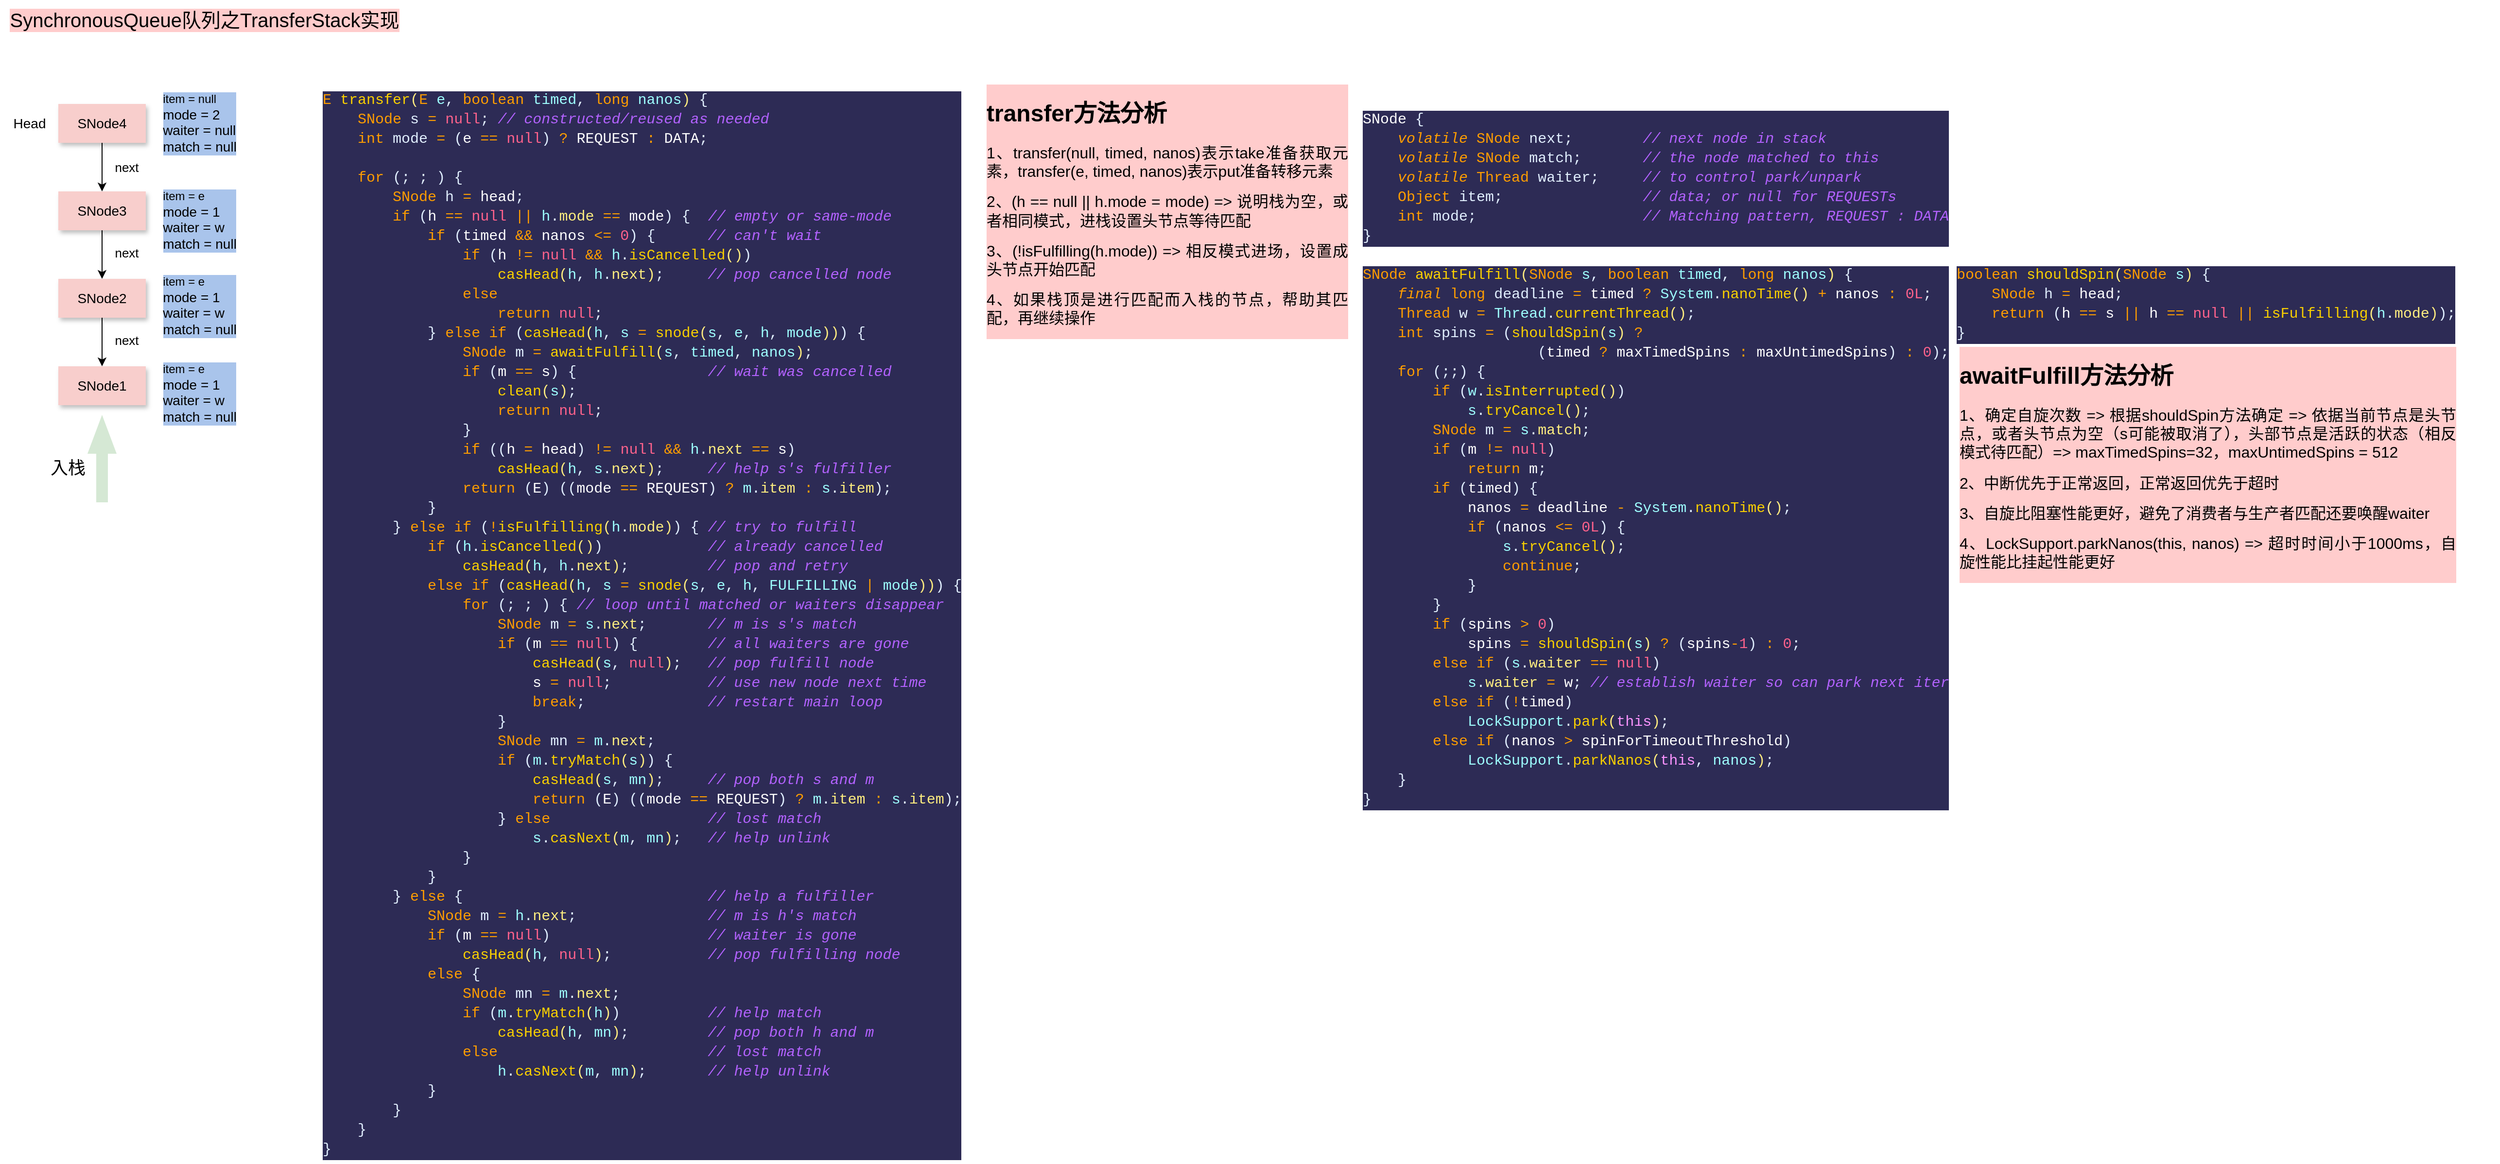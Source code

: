 <mxfile version="21.6.9" type="github">
  <diagram name="第 1 页" id="KOBCD-L_KueGaR97EV3R">
    <mxGraphModel dx="1753" dy="813" grid="1" gridSize="10" guides="1" tooltips="1" connect="1" arrows="1" fold="1" page="1" pageScale="1" pageWidth="827" pageHeight="1169" background="none" math="0" shadow="0">
      <root>
        <mxCell id="0" />
        <mxCell id="1" parent="0" />
        <mxCell id="GkL3AjHemEdyZRR-p_0v-1" value="&lt;font style=&quot;font-size: 14px;&quot;&gt;SNode1&lt;/font&gt;" style="rounded=0;whiteSpace=wrap;html=1;shadow=1;fillColor=#f8cecc;strokeColor=none;" parent="1" vertex="1">
          <mxGeometry x="80" y="380" width="90" height="40" as="geometry" />
        </mxCell>
        <mxCell id="GkL3AjHemEdyZRR-p_0v-3" value="" style="html=1;shadow=0;dashed=0;align=center;verticalAlign=middle;shape=mxgraph.arrows2.arrow;dy=0.6;dx=40;direction=north;notch=0;fillColor=#d5e8d4;strokeColor=none;" parent="1" vertex="1">
          <mxGeometry x="110" y="430" width="30" height="90" as="geometry" />
        </mxCell>
        <mxCell id="GkL3AjHemEdyZRR-p_0v-4" value="&lt;span style=&quot;font-size: 18px;&quot;&gt;入栈&lt;/span&gt;" style="text;html=1;strokeColor=none;fillColor=none;align=center;verticalAlign=middle;whiteSpace=wrap;rounded=0;" parent="1" vertex="1">
          <mxGeometry x="60" y="470" width="60" height="30" as="geometry" />
        </mxCell>
        <mxCell id="M_We9ZpqQgm2jYSnfwnf-2" value="&lt;div style=&quot;color: rgb(255, 255, 255); background-color: rgb(45, 43, 85); font-family: &amp;quot;JetBrainsMono NFM&amp;quot;, Consolas, &amp;quot;Courier New&amp;quot;, monospace; font-weight: normal; font-size: 15px; line-height: 20px;&quot;&gt;&lt;span style=&quot;&quot;&gt;SNode &lt;/span&gt;&lt;span style=&quot;color: rgb(225, 239, 255);&quot;&gt;{&lt;/span&gt;&lt;span style=&quot;color: #ffffff;&quot;&gt;&lt;br&gt;&lt;/span&gt;&lt;/div&gt;&lt;div style=&quot;color: rgb(255, 255, 255); background-color: rgb(45, 43, 85); font-family: &amp;quot;JetBrainsMono NFM&amp;quot;, Consolas, &amp;quot;Courier New&amp;quot;, monospace; font-size: 15px; line-height: 20px;&quot;&gt;&lt;div&gt;&amp;nbsp; &amp;nbsp; &lt;span style=&quot;color: #ff9d00;font-style: italic;&quot;&gt;volatile&lt;/span&gt; &lt;span style=&quot;color: #ff9d00;&quot;&gt;SNode&lt;/span&gt;&lt;span style=&quot;color: #9effff;&quot;&gt; &lt;/span&gt;&lt;span style=&quot;color: #e1efff;&quot;&gt;next;&lt;/span&gt; &amp;nbsp; &amp;nbsp; &amp;nbsp; &amp;nbsp;&lt;span style=&quot;color: #b362ff;font-style: italic;&quot;&gt;// next node in stack&lt;/span&gt;&lt;/div&gt;&lt;div&gt;&amp;nbsp; &amp;nbsp; &lt;span style=&quot;color: #ff9d00;font-style: italic;&quot;&gt;volatile&lt;/span&gt; &lt;span style=&quot;color: #ff9d00;&quot;&gt;SNode&lt;/span&gt;&lt;span style=&quot;color: #9effff;&quot;&gt; &lt;/span&gt;&lt;span style=&quot;color: #e1efff;&quot;&gt;match;&lt;/span&gt; &amp;nbsp; &amp;nbsp; &amp;nbsp; &lt;span style=&quot;color: #b362ff;font-style: italic;&quot;&gt;// the node matched to this&lt;/span&gt;&lt;/div&gt;&lt;div&gt;&amp;nbsp; &amp;nbsp; &lt;span style=&quot;color: #ff9d00;font-style: italic;&quot;&gt;volatile&lt;/span&gt; &lt;span style=&quot;color: #ff9d00;&quot;&gt;Thread&lt;/span&gt;&lt;span style=&quot;color: #9effff;&quot;&gt; &lt;/span&gt;&lt;span style=&quot;color: #e1efff;&quot;&gt;waiter;&lt;/span&gt; &amp;nbsp; &amp;nbsp; &lt;span style=&quot;color: #b362ff;font-style: italic;&quot;&gt;// to control park/unpark&lt;/span&gt;&lt;/div&gt;&lt;div&gt;&amp;nbsp; &amp;nbsp; &lt;span style=&quot;color: #ff9d00;&quot;&gt;Object&lt;/span&gt;&lt;span style=&quot;color: #9effff;&quot;&gt; &lt;/span&gt;&lt;span style=&quot;color: #e1efff;&quot;&gt;item;&lt;/span&gt; &amp;nbsp; &amp;nbsp; &amp;nbsp; &amp;nbsp; &amp;nbsp; &amp;nbsp; &amp;nbsp; &amp;nbsp;&lt;span style=&quot;color: #b362ff;font-style: italic;&quot;&gt;// data; or null for REQUESTs&lt;/span&gt;&lt;/div&gt;&lt;div&gt;&amp;nbsp; &amp;nbsp; &lt;span style=&quot;color: #ff9d00;&quot;&gt;int&lt;/span&gt;&lt;span style=&quot;color: #9effff;&quot;&gt; &lt;/span&gt;&lt;span style=&quot;color: #e1efff;&quot;&gt;mode;&lt;/span&gt; &amp;nbsp; &amp;nbsp; &amp;nbsp; &amp;nbsp; &amp;nbsp; &amp;nbsp; &amp;nbsp; &amp;nbsp; &amp;nbsp; &lt;span style=&quot;color: #b362ff;font-style: italic;&quot;&gt;// Matching pattern, REQUEST : DATA&lt;/span&gt;&lt;/div&gt;&lt;div&gt;&lt;span style=&quot;color: #e1efff;&quot;&gt;}&lt;/span&gt;&lt;/div&gt;&lt;/div&gt;" style="text;whiteSpace=wrap;html=1;shadow=0;" parent="1" vertex="1">
          <mxGeometry x="1420" y="110" width="610" height="150" as="geometry" />
        </mxCell>
        <mxCell id="3es9iqn1DYaCshaXx8PT-3" style="edgeStyle=orthogonalEdgeStyle;rounded=0;orthogonalLoop=1;jettySize=auto;html=1;entryX=0.5;entryY=0;entryDx=0;entryDy=0;" parent="1" source="3es9iqn1DYaCshaXx8PT-1" target="GkL3AjHemEdyZRR-p_0v-1" edge="1">
          <mxGeometry relative="1" as="geometry" />
        </mxCell>
        <mxCell id="3es9iqn1DYaCshaXx8PT-1" value="&lt;font style=&quot;font-size: 14px;&quot;&gt;SNode2&lt;/font&gt;" style="rounded=0;whiteSpace=wrap;html=1;shadow=1;glass=0;fillColor=#f8cecc;strokeColor=none;" parent="1" vertex="1">
          <mxGeometry x="80" y="290" width="90" height="40" as="geometry" />
        </mxCell>
        <mxCell id="3es9iqn1DYaCshaXx8PT-5" style="edgeStyle=orthogonalEdgeStyle;rounded=0;orthogonalLoop=1;jettySize=auto;html=1;entryX=0.5;entryY=0;entryDx=0;entryDy=0;" parent="1" source="3es9iqn1DYaCshaXx8PT-4" target="3es9iqn1DYaCshaXx8PT-1" edge="1">
          <mxGeometry relative="1" as="geometry" />
        </mxCell>
        <mxCell id="3es9iqn1DYaCshaXx8PT-4" value="&lt;font style=&quot;font-size: 14px;&quot;&gt;SNode3&lt;/font&gt;" style="rounded=0;whiteSpace=wrap;html=1;shadow=1;fillColor=#f8cecc;strokeColor=none;" parent="1" vertex="1">
          <mxGeometry x="80" y="200" width="90" height="40" as="geometry" />
        </mxCell>
        <mxCell id="3es9iqn1DYaCshaXx8PT-6" value="&lt;font style=&quot;font-size: 13px;&quot;&gt;next&lt;/font&gt;" style="text;html=1;align=center;verticalAlign=middle;resizable=0;points=[];autosize=1;strokeColor=none;fillColor=none;" parent="1" vertex="1">
          <mxGeometry x="125" y="248" width="50" height="30" as="geometry" />
        </mxCell>
        <mxCell id="3es9iqn1DYaCshaXx8PT-7" value="&lt;font style=&quot;font-size: 13px;&quot;&gt;next&lt;/font&gt;" style="text;html=1;align=center;verticalAlign=middle;resizable=0;points=[];autosize=1;strokeColor=none;fillColor=none;" parent="1" vertex="1">
          <mxGeometry x="125" y="338" width="50" height="30" as="geometry" />
        </mxCell>
        <mxCell id="3es9iqn1DYaCshaXx8PT-10" value="&lt;font style=&quot;font-size: 14px;&quot;&gt;Head&lt;/font&gt;" style="text;html=1;align=center;verticalAlign=middle;resizable=0;points=[];autosize=1;strokeColor=none;fillColor=none;" parent="1" vertex="1">
          <mxGeometry x="20" y="115" width="60" height="30" as="geometry" />
        </mxCell>
        <mxCell id="3es9iqn1DYaCshaXx8PT-11" value="&lt;div style=&quot;text-align: justify;&quot;&gt;&lt;div style=&quot;border-color: var(--border-color);&quot;&gt;item = e&lt;/div&gt;&lt;font style=&quot;border-color: var(--border-color); text-align: center; font-size: 14px;&quot;&gt;&lt;div style=&quot;border-color: var(--border-color); text-align: justify;&quot;&gt;&lt;span style=&quot;border-color: var(--border-color);&quot;&gt;mode = 1&lt;/span&gt;&lt;/div&gt;&lt;div style=&quot;border-color: var(--border-color); text-align: justify;&quot;&gt;&lt;span style=&quot;border-color: var(--border-color);&quot;&gt;waiter = w&lt;/span&gt;&lt;/div&gt;&lt;div style=&quot;border-color: var(--border-color); text-align: justify;&quot;&gt;&lt;span style=&quot;border-color: var(--border-color);&quot;&gt;match = null&lt;/span&gt;&lt;/div&gt;&lt;/font&gt;&lt;/div&gt;" style="text;html=1;align=center;verticalAlign=middle;resizable=0;points=[];autosize=1;strokeColor=none;fillColor=none;labelBackgroundColor=#A9C4EB;" parent="1" vertex="1">
          <mxGeometry x="175" y="368" width="100" height="80" as="geometry" />
        </mxCell>
        <mxCell id="3es9iqn1DYaCshaXx8PT-12" value="&lt;div style=&quot;text-align: justify;&quot;&gt;&lt;div style=&quot;border-color: var(--border-color);&quot;&gt;&lt;div style=&quot;border-color: var(--border-color);&quot;&gt;item = e&lt;/div&gt;&lt;font style=&quot;border-color: var(--border-color); text-align: center; font-size: 14px;&quot;&gt;&lt;div style=&quot;border-color: var(--border-color); text-align: justify;&quot;&gt;mode = 1&lt;/div&gt;&lt;div style=&quot;border-color: var(--border-color); text-align: justify;&quot;&gt;&lt;span style=&quot;border-color: var(--border-color);&quot;&gt;waiter = w&lt;/span&gt;&lt;/div&gt;&lt;div style=&quot;border-color: var(--border-color); text-align: justify;&quot;&gt;&lt;span style=&quot;border-color: var(--border-color);&quot;&gt;match = null&lt;/span&gt;&lt;/div&gt;&lt;/font&gt;&lt;/div&gt;&lt;/div&gt;" style="text;html=1;align=center;verticalAlign=middle;resizable=0;points=[];autosize=1;strokeColor=none;fillColor=none;labelBorderColor=none;labelBackgroundColor=#A9C4EB;" parent="1" vertex="1">
          <mxGeometry x="175" y="278" width="100" height="80" as="geometry" />
        </mxCell>
        <mxCell id="3es9iqn1DYaCshaXx8PT-13" value="&lt;div style=&quot;text-align: justify;&quot;&gt;&lt;div style=&quot;border-color: var(--border-color);&quot;&gt;item = e&lt;/div&gt;&lt;font style=&quot;border-color: var(--border-color); text-align: center; font-size: 14px;&quot;&gt;&lt;div style=&quot;border-color: var(--border-color); text-align: justify;&quot;&gt;mode = 1&lt;/div&gt;&lt;div style=&quot;border-color: var(--border-color); text-align: justify;&quot;&gt;&lt;span style=&quot;border-color: var(--border-color);&quot;&gt;waiter = w&lt;/span&gt;&lt;/div&gt;&lt;div style=&quot;border-color: var(--border-color); text-align: justify;&quot;&gt;&lt;span style=&quot;border-color: var(--border-color);&quot;&gt;match = null&lt;/span&gt;&lt;/div&gt;&lt;/font&gt;&lt;/div&gt;" style="text;html=1;align=center;verticalAlign=middle;resizable=0;points=[];autosize=1;strokeColor=none;fillColor=none;labelBorderColor=none;labelBackgroundColor=#A9C4EB;" parent="1" vertex="1">
          <mxGeometry x="175" y="190" width="100" height="80" as="geometry" />
        </mxCell>
        <mxCell id="3es9iqn1DYaCshaXx8PT-17" style="edgeStyle=orthogonalEdgeStyle;rounded=0;orthogonalLoop=1;jettySize=auto;html=1;entryX=0.5;entryY=0;entryDx=0;entryDy=0;" parent="1" source="3es9iqn1DYaCshaXx8PT-14" target="3es9iqn1DYaCshaXx8PT-4" edge="1">
          <mxGeometry relative="1" as="geometry" />
        </mxCell>
        <mxCell id="3es9iqn1DYaCshaXx8PT-14" value="&lt;font style=&quot;font-size: 14px;&quot;&gt;SNode4&lt;/font&gt;" style="rounded=0;whiteSpace=wrap;html=1;shadow=1;fillColor=#f8cecc;strokeColor=none;" parent="1" vertex="1">
          <mxGeometry x="80" y="110" width="90" height="40" as="geometry" />
        </mxCell>
        <mxCell id="3es9iqn1DYaCshaXx8PT-15" value="&lt;div style=&quot;text-align: justify;&quot;&gt;&lt;div style=&quot;border-color: var(--border-color);&quot;&gt;item = null&lt;/div&gt;&lt;font style=&quot;border-color: var(--border-color); text-align: center; font-size: 14px;&quot;&gt;&lt;div style=&quot;border-color: var(--border-color); text-align: justify;&quot;&gt;mode = 2&lt;/div&gt;&lt;div style=&quot;border-color: var(--border-color); text-align: justify;&quot;&gt;&lt;span style=&quot;border-color: var(--border-color);&quot;&gt;waiter = null&lt;/span&gt;&lt;/div&gt;&lt;div style=&quot;border-color: var(--border-color); text-align: justify;&quot;&gt;&lt;span style=&quot;border-color: var(--border-color);&quot;&gt;match = null&lt;/span&gt;&lt;/div&gt;&lt;/font&gt;&lt;/div&gt;" style="text;html=1;align=center;verticalAlign=middle;resizable=0;points=[];autosize=1;strokeColor=none;fillColor=none;labelBackgroundColor=#A9C4EB;" parent="1" vertex="1">
          <mxGeometry x="175" y="90" width="100" height="80" as="geometry" />
        </mxCell>
        <mxCell id="3es9iqn1DYaCshaXx8PT-19" value="&lt;font style=&quot;font-size: 13px;&quot;&gt;next&lt;/font&gt;" style="text;html=1;align=center;verticalAlign=middle;resizable=0;points=[];autosize=1;strokeColor=none;fillColor=none;" parent="1" vertex="1">
          <mxGeometry x="125" y="160" width="50" height="30" as="geometry" />
        </mxCell>
        <mxCell id="3es9iqn1DYaCshaXx8PT-20" value="SynchronousQueue队列之TransferStack实现" style="text;html=1;align=center;verticalAlign=middle;resizable=0;points=[];autosize=1;strokeColor=none;fillColor=none;fontSize=20;labelBackgroundColor=#FFCCCC;labelBorderColor=none;" parent="1" vertex="1">
          <mxGeometry x="20" y="3" width="420" height="40" as="geometry" />
        </mxCell>
        <mxCell id="ympT_OtFDL4afF5CcODg-1" value="&lt;div style=&quot;color: rgb(255, 255, 255); background-color: rgb(45, 43, 85); font-family: &amp;quot;JetBrainsMono NFM&amp;quot;, Consolas, &amp;quot;Courier New&amp;quot;, monospace; font-weight: normal; font-size: 15px; line-height: 20px;&quot;&gt;&lt;div&gt;&lt;span style=&quot;color: #ff9d00;&quot;&gt;SNode&lt;/span&gt;&lt;span style=&quot;color: #ffffff;&quot;&gt; &lt;/span&gt;&lt;span style=&quot;color: #fad000;&quot;&gt;awaitFulfill&lt;/span&gt;&lt;span style=&quot;color: #ffee80;&quot;&gt;(&lt;/span&gt;&lt;span style=&quot;color: #ff9d00;&quot;&gt;SNode&lt;/span&gt;&lt;span style=&quot;color: #9effff;&quot;&gt; s&lt;/span&gt;&lt;span style=&quot;color: #e1efff;&quot;&gt;,&lt;/span&gt;&lt;span style=&quot;color: #9effff;&quot;&gt; &lt;/span&gt;&lt;span style=&quot;color: #ff9d00;&quot;&gt;boolean&lt;/span&gt;&lt;span style=&quot;color: #9effff;&quot;&gt; timed&lt;/span&gt;&lt;span style=&quot;color: #e1efff;&quot;&gt;,&lt;/span&gt;&lt;span style=&quot;color: #9effff;&quot;&gt; &lt;/span&gt;&lt;span style=&quot;color: #ff9d00;&quot;&gt;long&lt;/span&gt;&lt;span style=&quot;color: #9effff;&quot;&gt; nanos&lt;/span&gt;&lt;span style=&quot;color: #ffee80;&quot;&gt;)&lt;/span&gt;&lt;span style=&quot;color: #ffffff;&quot;&gt; &lt;/span&gt;&lt;span style=&quot;color: #e1efff;&quot;&gt;{&lt;/span&gt;&lt;/div&gt;&lt;div&gt;&lt;span style=&quot;color: #ffffff;&quot;&gt;&amp;nbsp; &amp;nbsp; &lt;/span&gt;&lt;span style=&quot;color: #ff9d00;font-style: italic;&quot;&gt;final&lt;/span&gt;&lt;span style=&quot;color: #ffffff;&quot;&gt; &lt;/span&gt;&lt;span style=&quot;color: #ff9d00;&quot;&gt;long&lt;/span&gt;&lt;span style=&quot;color: #9effff;&quot;&gt; &lt;/span&gt;&lt;span style=&quot;color: #e1efff;&quot;&gt;deadline&lt;/span&gt;&lt;span style=&quot;color: #9effff;&quot;&gt; &lt;/span&gt;&lt;span style=&quot;color: #ff9d00;&quot;&gt;=&lt;/span&gt;&lt;span style=&quot;color: #ffffff;&quot;&gt; timed &lt;/span&gt;&lt;span style=&quot;color: #ff9d00;&quot;&gt;?&lt;/span&gt;&lt;span style=&quot;color: #ffffff;&quot;&gt; &lt;/span&gt;&lt;span style=&quot;color: #9effff;&quot;&gt;System&lt;/span&gt;&lt;span style=&quot;color: #e1efff;&quot;&gt;.&lt;/span&gt;&lt;span style=&quot;color: #fad000;&quot;&gt;nanoTime&lt;/span&gt;&lt;span style=&quot;color: #ffee80;&quot;&gt;()&lt;/span&gt;&lt;span style=&quot;color: #ffffff;&quot;&gt; &lt;/span&gt;&lt;span style=&quot;color: #ff9d00;&quot;&gt;+&lt;/span&gt;&lt;span style=&quot;color: #ffffff;&quot;&gt; nanos &lt;/span&gt;&lt;span style=&quot;color: #ff9d00;&quot;&gt;:&lt;/span&gt;&lt;span style=&quot;color: #ffffff;&quot;&gt; &lt;/span&gt;&lt;span style=&quot;color: #ff628c;&quot;&gt;0L&lt;/span&gt;&lt;span style=&quot;color: #e1efff;&quot;&gt;;&lt;/span&gt;&lt;/div&gt;&lt;div&gt;&lt;span style=&quot;color: #ffffff;&quot;&gt;&amp;nbsp; &amp;nbsp; &lt;/span&gt;&lt;span style=&quot;color: #ff9d00;&quot;&gt;Thread&lt;/span&gt;&lt;span style=&quot;color: #9effff;&quot;&gt; &lt;/span&gt;&lt;span style=&quot;color: #e1efff;&quot;&gt;w&lt;/span&gt;&lt;span style=&quot;color: #9effff;&quot;&gt; &lt;/span&gt;&lt;span style=&quot;color: #ff9d00;&quot;&gt;=&lt;/span&gt;&lt;span style=&quot;color: #ffffff;&quot;&gt; &lt;/span&gt;&lt;span style=&quot;color: #9effff;&quot;&gt;Thread&lt;/span&gt;&lt;span style=&quot;color: #e1efff;&quot;&gt;.&lt;/span&gt;&lt;span style=&quot;color: #fad000;&quot;&gt;currentThread&lt;/span&gt;&lt;span style=&quot;color: #ffee80;&quot;&gt;()&lt;/span&gt;&lt;span style=&quot;color: #e1efff;&quot;&gt;;&lt;/span&gt;&lt;/div&gt;&lt;div&gt;&lt;span style=&quot;color: #ffffff;&quot;&gt;&amp;nbsp; &amp;nbsp; &lt;/span&gt;&lt;span style=&quot;color: #ff9d00;&quot;&gt;int&lt;/span&gt;&lt;span style=&quot;color: #9effff;&quot;&gt; &lt;/span&gt;&lt;span style=&quot;color: #e1efff;&quot;&gt;spins&lt;/span&gt;&lt;span style=&quot;color: #9effff;&quot;&gt; &lt;/span&gt;&lt;span style=&quot;color: #ff9d00;&quot;&gt;=&lt;/span&gt;&lt;span style=&quot;color: #ffffff;&quot;&gt; &lt;/span&gt;&lt;span style=&quot;color: #e1efff;&quot;&gt;(&lt;/span&gt;&lt;span style=&quot;color: #fad000;&quot;&gt;shouldSpin&lt;/span&gt;&lt;span style=&quot;color: #ffee80;&quot;&gt;(&lt;/span&gt;&lt;span style=&quot;color: #9effff;&quot;&gt;s&lt;/span&gt;&lt;span style=&quot;color: #ffee80;&quot;&gt;)&lt;/span&gt;&lt;span style=&quot;color: #ffffff;&quot;&gt; &lt;/span&gt;&lt;span style=&quot;color: #ff9d00;&quot;&gt;?&lt;/span&gt;&lt;/div&gt;&lt;div&gt;&lt;span style=&quot;color: #ffffff;&quot;&gt;&amp;nbsp; &amp;nbsp; &amp;nbsp; &amp;nbsp; &amp;nbsp; &amp;nbsp; &amp;nbsp; &amp;nbsp; &amp;nbsp; &amp;nbsp; &lt;/span&gt;&lt;span style=&quot;color: #e1efff;&quot;&gt;(&lt;/span&gt;&lt;span style=&quot;color: #ffffff;&quot;&gt;timed &lt;/span&gt;&lt;span style=&quot;color: #ff9d00;&quot;&gt;?&lt;/span&gt;&lt;span style=&quot;color: #ffffff;&quot;&gt; maxTimedSpins &lt;/span&gt;&lt;span style=&quot;color: #ff9d00;&quot;&gt;:&lt;/span&gt;&lt;span style=&quot;color: #ffffff;&quot;&gt; maxUntimedSpins&lt;/span&gt;&lt;span style=&quot;color: #e1efff;&quot;&gt;)&lt;/span&gt;&lt;span style=&quot;color: #ffffff;&quot;&gt; &lt;/span&gt;&lt;span style=&quot;color: #ff9d00;&quot;&gt;:&lt;/span&gt;&lt;span style=&quot;color: #ffffff;&quot;&gt; &lt;/span&gt;&lt;span style=&quot;color: #ff628c;&quot;&gt;0&lt;/span&gt;&lt;span style=&quot;color: #e1efff;&quot;&gt;);&lt;/span&gt;&lt;/div&gt;&lt;div&gt;&lt;span style=&quot;color: #ffffff;&quot;&gt;&amp;nbsp; &amp;nbsp; &lt;/span&gt;&lt;span style=&quot;color: #ff9d00;&quot;&gt;for&lt;/span&gt;&lt;span style=&quot;color: #ffffff;&quot;&gt; &lt;/span&gt;&lt;span style=&quot;color: #e1efff;&quot;&gt;(;;)&lt;/span&gt;&lt;span style=&quot;color: #ffffff;&quot;&gt; &lt;/span&gt;&lt;span style=&quot;color: #e1efff;&quot;&gt;{&lt;/span&gt;&lt;/div&gt;&lt;div&gt;&lt;span style=&quot;color: #ffffff;&quot;&gt;&amp;nbsp; &amp;nbsp; &amp;nbsp; &amp;nbsp; &lt;/span&gt;&lt;span style=&quot;color: #ff9d00;&quot;&gt;if&lt;/span&gt;&lt;span style=&quot;color: #ffffff;&quot;&gt; &lt;/span&gt;&lt;span style=&quot;color: #e1efff;&quot;&gt;(&lt;/span&gt;&lt;span style=&quot;color: #9effff;&quot;&gt;w&lt;/span&gt;&lt;span style=&quot;color: #e1efff;&quot;&gt;.&lt;/span&gt;&lt;span style=&quot;color: #fad000;&quot;&gt;isInterrupted&lt;/span&gt;&lt;span style=&quot;color: #ffee80;&quot;&gt;()&lt;/span&gt;&lt;span style=&quot;color: #e1efff;&quot;&gt;)&lt;/span&gt;&lt;/div&gt;&lt;div&gt;&lt;span style=&quot;color: #ffffff;&quot;&gt;&amp;nbsp; &amp;nbsp; &amp;nbsp; &amp;nbsp; &amp;nbsp; &amp;nbsp; &lt;/span&gt;&lt;span style=&quot;color: #9effff;&quot;&gt;s&lt;/span&gt;&lt;span style=&quot;color: #e1efff;&quot;&gt;.&lt;/span&gt;&lt;span style=&quot;color: #fad000;&quot;&gt;tryCancel&lt;/span&gt;&lt;span style=&quot;color: #ffee80;&quot;&gt;()&lt;/span&gt;&lt;span style=&quot;color: #e1efff;&quot;&gt;;&lt;/span&gt;&lt;/div&gt;&lt;div&gt;&lt;span style=&quot;color: #ffffff;&quot;&gt;&amp;nbsp; &amp;nbsp; &amp;nbsp; &amp;nbsp; &lt;/span&gt;&lt;span style=&quot;color: #ff9d00;&quot;&gt;SNode&lt;/span&gt;&lt;span style=&quot;color: #9effff;&quot;&gt; &lt;/span&gt;&lt;span style=&quot;color: #e1efff;&quot;&gt;m&lt;/span&gt;&lt;span style=&quot;color: #9effff;&quot;&gt; &lt;/span&gt;&lt;span style=&quot;color: #ff9d00;&quot;&gt;=&lt;/span&gt;&lt;span style=&quot;color: #ffffff;&quot;&gt; &lt;/span&gt;&lt;span style=&quot;color: #9effff;&quot;&gt;s&lt;/span&gt;&lt;span style=&quot;color: #e1efff;&quot;&gt;.&lt;/span&gt;&lt;span style=&quot;color: #ffee80;&quot;&gt;match&lt;/span&gt;&lt;span style=&quot;color: #e1efff;&quot;&gt;;&lt;/span&gt;&lt;/div&gt;&lt;div&gt;&lt;span style=&quot;color: #ffffff;&quot;&gt;&amp;nbsp; &amp;nbsp; &amp;nbsp; &amp;nbsp; &lt;/span&gt;&lt;span style=&quot;color: #ff9d00;&quot;&gt;if&lt;/span&gt;&lt;span style=&quot;color: #ffffff;&quot;&gt; &lt;/span&gt;&lt;span style=&quot;color: #e1efff;&quot;&gt;(&lt;/span&gt;&lt;span style=&quot;color: #ffffff;&quot;&gt;m &lt;/span&gt;&lt;span style=&quot;color: #ff9d00;&quot;&gt;!=&lt;/span&gt;&lt;span style=&quot;color: #ffffff;&quot;&gt; &lt;/span&gt;&lt;span style=&quot;color: #ff628c;&quot;&gt;null&lt;/span&gt;&lt;span style=&quot;color: #e1efff;&quot;&gt;)&lt;/span&gt;&lt;/div&gt;&lt;div&gt;&lt;span style=&quot;color: #ffffff;&quot;&gt;&amp;nbsp; &amp;nbsp; &amp;nbsp; &amp;nbsp; &amp;nbsp; &amp;nbsp; &lt;/span&gt;&lt;span style=&quot;color: #ff9d00;&quot;&gt;return&lt;/span&gt;&lt;span style=&quot;color: #ffffff;&quot;&gt; m&lt;/span&gt;&lt;span style=&quot;color: #e1efff;&quot;&gt;;&lt;/span&gt;&lt;/div&gt;&lt;div&gt;&lt;span style=&quot;color: #ffffff;&quot;&gt;&amp;nbsp; &amp;nbsp; &amp;nbsp; &amp;nbsp; &lt;/span&gt;&lt;span style=&quot;color: #ff9d00;&quot;&gt;if&lt;/span&gt;&lt;span style=&quot;color: #ffffff;&quot;&gt; &lt;/span&gt;&lt;span style=&quot;color: #e1efff;&quot;&gt;(&lt;/span&gt;&lt;span style=&quot;color: #ffffff;&quot;&gt;timed&lt;/span&gt;&lt;span style=&quot;color: #e1efff;&quot;&gt;)&lt;/span&gt;&lt;span style=&quot;color: #ffffff;&quot;&gt; &lt;/span&gt;&lt;span style=&quot;color: #e1efff;&quot;&gt;{&lt;/span&gt;&lt;/div&gt;&lt;div&gt;&lt;span style=&quot;color: #ffffff;&quot;&gt;&amp;nbsp; &amp;nbsp; &amp;nbsp; &amp;nbsp; &amp;nbsp; &amp;nbsp; nanos &lt;/span&gt;&lt;span style=&quot;color: #ff9d00;&quot;&gt;=&lt;/span&gt;&lt;span style=&quot;color: #ffffff;&quot;&gt; deadline &lt;/span&gt;&lt;span style=&quot;color: #ff9d00;&quot;&gt;-&lt;/span&gt;&lt;span style=&quot;color: #ffffff;&quot;&gt; &lt;/span&gt;&lt;span style=&quot;color: #9effff;&quot;&gt;System&lt;/span&gt;&lt;span style=&quot;color: #e1efff;&quot;&gt;.&lt;/span&gt;&lt;span style=&quot;color: #fad000;&quot;&gt;nanoTime&lt;/span&gt;&lt;span style=&quot;color: #ffee80;&quot;&gt;()&lt;/span&gt;&lt;span style=&quot;color: #e1efff;&quot;&gt;;&lt;/span&gt;&lt;/div&gt;&lt;div&gt;&lt;span style=&quot;color: #ffffff;&quot;&gt;&amp;nbsp; &amp;nbsp; &amp;nbsp; &amp;nbsp; &amp;nbsp; &amp;nbsp; &lt;/span&gt;&lt;span style=&quot;color: #ff9d00;&quot;&gt;if&lt;/span&gt;&lt;span style=&quot;color: #ffffff;&quot;&gt; &lt;/span&gt;&lt;span style=&quot;color: #e1efff;&quot;&gt;(&lt;/span&gt;&lt;span style=&quot;color: #ffffff;&quot;&gt;nanos &lt;/span&gt;&lt;span style=&quot;color: #ff9d00;&quot;&gt;&amp;lt;=&lt;/span&gt;&lt;span style=&quot;color: #ffffff;&quot;&gt; &lt;/span&gt;&lt;span style=&quot;color: #ff628c;&quot;&gt;0L&lt;/span&gt;&lt;span style=&quot;color: #e1efff;&quot;&gt;)&lt;/span&gt;&lt;span style=&quot;color: #ffffff;&quot;&gt; &lt;/span&gt;&lt;span style=&quot;color: #e1efff;&quot;&gt;{&lt;/span&gt;&lt;/div&gt;&lt;div&gt;&lt;span style=&quot;color: #ffffff;&quot;&gt;&amp;nbsp; &amp;nbsp; &amp;nbsp; &amp;nbsp; &amp;nbsp; &amp;nbsp; &amp;nbsp; &amp;nbsp; &lt;/span&gt;&lt;span style=&quot;color: #9effff;&quot;&gt;s&lt;/span&gt;&lt;span style=&quot;color: #e1efff;&quot;&gt;.&lt;/span&gt;&lt;span style=&quot;color: #fad000;&quot;&gt;tryCancel&lt;/span&gt;&lt;span style=&quot;color: #ffee80;&quot;&gt;()&lt;/span&gt;&lt;span style=&quot;color: #e1efff;&quot;&gt;;&lt;/span&gt;&lt;/div&gt;&lt;div&gt;&lt;span style=&quot;color: #ffffff;&quot;&gt;&amp;nbsp; &amp;nbsp; &amp;nbsp; &amp;nbsp; &amp;nbsp; &amp;nbsp; &amp;nbsp; &amp;nbsp; &lt;/span&gt;&lt;span style=&quot;color: #ff9d00;&quot;&gt;continue&lt;/span&gt;&lt;span style=&quot;color: #e1efff;&quot;&gt;;&lt;/span&gt;&lt;/div&gt;&lt;div&gt;&lt;span style=&quot;color: #ffffff;&quot;&gt;&amp;nbsp; &amp;nbsp; &amp;nbsp; &amp;nbsp; &amp;nbsp; &amp;nbsp; &lt;/span&gt;&lt;span style=&quot;color: #e1efff;&quot;&gt;}&lt;/span&gt;&lt;/div&gt;&lt;div&gt;&lt;span style=&quot;color: #ffffff;&quot;&gt;&amp;nbsp; &amp;nbsp; &amp;nbsp; &amp;nbsp; &lt;/span&gt;&lt;span style=&quot;color: #e1efff;&quot;&gt;}&lt;/span&gt;&lt;/div&gt;&lt;div&gt;&lt;span style=&quot;color: #ffffff;&quot;&gt;&amp;nbsp; &amp;nbsp; &amp;nbsp; &amp;nbsp; &lt;/span&gt;&lt;span style=&quot;color: #ff9d00;&quot;&gt;if&lt;/span&gt;&lt;span style=&quot;color: #ffffff;&quot;&gt; &lt;/span&gt;&lt;span style=&quot;color: #e1efff;&quot;&gt;(&lt;/span&gt;&lt;span style=&quot;color: #ffffff;&quot;&gt;spins &lt;/span&gt;&lt;span style=&quot;color: #ff9d00;&quot;&gt;&amp;gt;&lt;/span&gt;&lt;span style=&quot;color: #ffffff;&quot;&gt; &lt;/span&gt;&lt;span style=&quot;color: #ff628c;&quot;&gt;0&lt;/span&gt;&lt;span style=&quot;color: #e1efff;&quot;&gt;)&lt;/span&gt;&lt;/div&gt;&lt;div&gt;&lt;span style=&quot;color: #ffffff;&quot;&gt;&amp;nbsp; &amp;nbsp; &amp;nbsp; &amp;nbsp; &amp;nbsp; &amp;nbsp; spins &lt;/span&gt;&lt;span style=&quot;color: #ff9d00;&quot;&gt;=&lt;/span&gt;&lt;span style=&quot;color: #ffffff;&quot;&gt; &lt;/span&gt;&lt;span style=&quot;color: #fad000;&quot;&gt;shouldSpin&lt;/span&gt;&lt;span style=&quot;color: #ffee80;&quot;&gt;(&lt;/span&gt;&lt;span style=&quot;color: #9effff;&quot;&gt;s&lt;/span&gt;&lt;span style=&quot;color: #ffee80;&quot;&gt;)&lt;/span&gt;&lt;span style=&quot;color: #ffffff;&quot;&gt; &lt;/span&gt;&lt;span style=&quot;color: #ff9d00;&quot;&gt;?&lt;/span&gt;&lt;span style=&quot;color: #ffffff;&quot;&gt; &lt;/span&gt;&lt;span style=&quot;color: #e1efff;&quot;&gt;(&lt;/span&gt;&lt;span style=&quot;color: #ffffff;&quot;&gt;spins&lt;/span&gt;&lt;span style=&quot;color: #ff9d00;&quot;&gt;-&lt;/span&gt;&lt;span style=&quot;color: #ff628c;&quot;&gt;1&lt;/span&gt;&lt;span style=&quot;color: #e1efff;&quot;&gt;)&lt;/span&gt;&lt;span style=&quot;color: #ffffff;&quot;&gt; &lt;/span&gt;&lt;span style=&quot;color: #ff9d00;&quot;&gt;:&lt;/span&gt;&lt;span style=&quot;color: #ffffff;&quot;&gt; &lt;/span&gt;&lt;span style=&quot;color: #ff628c;&quot;&gt;0&lt;/span&gt;&lt;span style=&quot;color: #e1efff;&quot;&gt;;&lt;/span&gt;&lt;/div&gt;&lt;div&gt;&lt;span style=&quot;color: #ffffff;&quot;&gt;&amp;nbsp; &amp;nbsp; &amp;nbsp; &amp;nbsp; &lt;/span&gt;&lt;span style=&quot;color: #ff9d00;&quot;&gt;else&lt;/span&gt;&lt;span style=&quot;color: #ffffff;&quot;&gt; &lt;/span&gt;&lt;span style=&quot;color: #ff9d00;&quot;&gt;if&lt;/span&gt;&lt;span style=&quot;color: #ffffff;&quot;&gt; &lt;/span&gt;&lt;span style=&quot;color: #e1efff;&quot;&gt;(&lt;/span&gt;&lt;span style=&quot;color: #9effff;&quot;&gt;s&lt;/span&gt;&lt;span style=&quot;color: #e1efff;&quot;&gt;.&lt;/span&gt;&lt;span style=&quot;color: #ffee80;&quot;&gt;waiter&lt;/span&gt;&lt;span style=&quot;color: #ffffff;&quot;&gt; &lt;/span&gt;&lt;span style=&quot;color: #ff9d00;&quot;&gt;==&lt;/span&gt;&lt;span style=&quot;color: #ffffff;&quot;&gt; &lt;/span&gt;&lt;span style=&quot;color: #ff628c;&quot;&gt;null&lt;/span&gt;&lt;span style=&quot;color: #e1efff;&quot;&gt;)&lt;/span&gt;&lt;/div&gt;&lt;div&gt;&lt;span style=&quot;color: #ffffff;&quot;&gt;&amp;nbsp; &amp;nbsp; &amp;nbsp; &amp;nbsp; &amp;nbsp; &amp;nbsp; &lt;/span&gt;&lt;span style=&quot;color: #9effff;&quot;&gt;s&lt;/span&gt;&lt;span style=&quot;color: #e1efff;&quot;&gt;.&lt;/span&gt;&lt;span style=&quot;color: #ffee80;&quot;&gt;waiter&lt;/span&gt;&lt;span style=&quot;color: #ffffff;&quot;&gt; &lt;/span&gt;&lt;span style=&quot;color: #ff9d00;&quot;&gt;=&lt;/span&gt;&lt;span style=&quot;color: #ffffff;&quot;&gt; w&lt;/span&gt;&lt;span style=&quot;color: #e1efff;&quot;&gt;;&lt;/span&gt;&lt;span style=&quot;color: #ffffff;&quot;&gt; &lt;/span&gt;&lt;span style=&quot;color: #b362ff;font-style: italic;&quot;&gt;// establish waiter so can park next iter&lt;/span&gt;&lt;/div&gt;&lt;div&gt;&lt;span style=&quot;color: #ffffff;&quot;&gt;&amp;nbsp; &amp;nbsp; &amp;nbsp; &amp;nbsp; &lt;/span&gt;&lt;span style=&quot;color: #ff9d00;&quot;&gt;else&lt;/span&gt;&lt;span style=&quot;color: #ffffff;&quot;&gt; &lt;/span&gt;&lt;span style=&quot;color: #ff9d00;&quot;&gt;if&lt;/span&gt;&lt;span style=&quot;color: #ffffff;&quot;&gt; &lt;/span&gt;&lt;span style=&quot;color: #e1efff;&quot;&gt;(&lt;/span&gt;&lt;span style=&quot;color: #ff9d00;&quot;&gt;!&lt;/span&gt;&lt;span style=&quot;color: #ffffff;&quot;&gt;timed&lt;/span&gt;&lt;span style=&quot;color: #e1efff;&quot;&gt;)&lt;/span&gt;&lt;/div&gt;&lt;div&gt;&lt;span style=&quot;color: #ffffff;&quot;&gt;&amp;nbsp; &amp;nbsp; &amp;nbsp; &amp;nbsp; &amp;nbsp; &amp;nbsp; &lt;/span&gt;&lt;span style=&quot;color: #9effff;&quot;&gt;LockSupport&lt;/span&gt;&lt;span style=&quot;color: #e1efff;&quot;&gt;.&lt;/span&gt;&lt;span style=&quot;color: #fad000;&quot;&gt;park&lt;/span&gt;&lt;span style=&quot;color: #ffee80;&quot;&gt;(&lt;/span&gt;&lt;span style=&quot;color: #fb94ff;&quot;&gt;this&lt;/span&gt;&lt;span style=&quot;color: #ffee80;&quot;&gt;)&lt;/span&gt;&lt;span style=&quot;color: #e1efff;&quot;&gt;;&lt;/span&gt;&lt;/div&gt;&lt;div&gt;&lt;span style=&quot;color: #ffffff;&quot;&gt;&amp;nbsp; &amp;nbsp; &amp;nbsp; &amp;nbsp; &lt;/span&gt;&lt;span style=&quot;color: #ff9d00;&quot;&gt;else&lt;/span&gt;&lt;span style=&quot;color: #ffffff;&quot;&gt; &lt;/span&gt;&lt;span style=&quot;color: #ff9d00;&quot;&gt;if&lt;/span&gt;&lt;span style=&quot;color: #ffffff;&quot;&gt; &lt;/span&gt;&lt;span style=&quot;color: #e1efff;&quot;&gt;(&lt;/span&gt;&lt;span style=&quot;color: #ffffff;&quot;&gt;nanos &lt;/span&gt;&lt;span style=&quot;color: #ff9d00;&quot;&gt;&amp;gt;&lt;/span&gt;&lt;span style=&quot;color: #ffffff;&quot;&gt; spinForTimeoutThreshold&lt;/span&gt;&lt;span style=&quot;color: #e1efff;&quot;&gt;)&lt;/span&gt;&lt;/div&gt;&lt;div&gt;&lt;span style=&quot;color: #ffffff;&quot;&gt;&amp;nbsp; &amp;nbsp; &amp;nbsp; &amp;nbsp; &amp;nbsp; &amp;nbsp; &lt;/span&gt;&lt;span style=&quot;color: #9effff;&quot;&gt;LockSupport&lt;/span&gt;&lt;span style=&quot;color: #e1efff;&quot;&gt;.&lt;/span&gt;&lt;span style=&quot;color: #fad000;&quot;&gt;parkNanos&lt;/span&gt;&lt;span style=&quot;color: #ffee80;&quot;&gt;(&lt;/span&gt;&lt;span style=&quot;color: #fb94ff;&quot;&gt;this&lt;/span&gt;&lt;span style=&quot;color: #e1efff;&quot;&gt;,&lt;/span&gt;&lt;span style=&quot;color: #9effff;&quot;&gt; nanos&lt;/span&gt;&lt;span style=&quot;color: #ffee80;&quot;&gt;)&lt;/span&gt;&lt;span style=&quot;color: #e1efff;&quot;&gt;;&lt;/span&gt;&lt;/div&gt;&lt;div&gt;&lt;span style=&quot;color: #ffffff;&quot;&gt;&amp;nbsp; &amp;nbsp; &lt;/span&gt;&lt;span style=&quot;color: #e1efff;&quot;&gt;}&lt;/span&gt;&lt;/div&gt;&lt;div&gt;&lt;span style=&quot;color: #e1efff;&quot;&gt;}&lt;/span&gt;&lt;/div&gt;&lt;/div&gt;" style="text;whiteSpace=wrap;html=1;" vertex="1" parent="1">
          <mxGeometry x="1420" y="270" width="610" height="570" as="geometry" />
        </mxCell>
        <mxCell id="ympT_OtFDL4afF5CcODg-2" value="&lt;div style=&quot;color: rgb(255, 255, 255); background-color: rgb(45, 43, 85); font-family: &amp;quot;JetBrainsMono NFM&amp;quot;, Consolas, &amp;quot;Courier New&amp;quot;, monospace; font-weight: normal; font-size: 15px; line-height: 20px;&quot;&gt;&lt;div&gt;&lt;span style=&quot;color: #ff9d00;&quot;&gt;boolean&lt;/span&gt;&lt;span style=&quot;color: #ffffff;&quot;&gt; &lt;/span&gt;&lt;span style=&quot;color: #fad000;&quot;&gt;shouldSpin&lt;/span&gt;&lt;span style=&quot;color: #ffee80;&quot;&gt;(&lt;/span&gt;&lt;span style=&quot;color: #ff9d00;&quot;&gt;SNode&lt;/span&gt;&lt;span style=&quot;color: #9effff;&quot;&gt; s&lt;/span&gt;&lt;span style=&quot;color: #ffee80;&quot;&gt;)&lt;/span&gt;&lt;span style=&quot;color: #ffffff;&quot;&gt; &lt;/span&gt;&lt;span style=&quot;color: #e1efff;&quot;&gt;{&lt;/span&gt;&lt;/div&gt;&lt;div&gt;&lt;span style=&quot;color: #ffffff;&quot;&gt;&amp;nbsp; &amp;nbsp; &lt;/span&gt;&lt;span style=&quot;color: #ff9d00;&quot;&gt;SNode&lt;/span&gt;&lt;span style=&quot;color: #9effff;&quot;&gt; &lt;/span&gt;&lt;span style=&quot;color: #e1efff;&quot;&gt;h&lt;/span&gt;&lt;span style=&quot;color: #9effff;&quot;&gt; &lt;/span&gt;&lt;span style=&quot;color: #ff9d00;&quot;&gt;=&lt;/span&gt;&lt;span style=&quot;color: #ffffff;&quot;&gt; head&lt;/span&gt;&lt;span style=&quot;color: #e1efff;&quot;&gt;;&lt;/span&gt;&lt;/div&gt;&lt;div&gt;&lt;span style=&quot;color: #ffffff;&quot;&gt;&amp;nbsp; &amp;nbsp; &lt;/span&gt;&lt;span style=&quot;color: #ff9d00;&quot;&gt;return&lt;/span&gt;&lt;span style=&quot;color: #ffffff;&quot;&gt; &lt;/span&gt;&lt;span style=&quot;color: #e1efff;&quot;&gt;(&lt;/span&gt;&lt;span style=&quot;color: #ffffff;&quot;&gt;h &lt;/span&gt;&lt;span style=&quot;color: #ff9d00;&quot;&gt;==&lt;/span&gt;&lt;span style=&quot;color: #ffffff;&quot;&gt; s &lt;/span&gt;&lt;span style=&quot;color: #ff9d00;&quot;&gt;||&lt;/span&gt;&lt;span style=&quot;color: #ffffff;&quot;&gt; h &lt;/span&gt;&lt;span style=&quot;color: #ff9d00;&quot;&gt;==&lt;/span&gt;&lt;span style=&quot;color: #ffffff;&quot;&gt; &lt;/span&gt;&lt;span style=&quot;color: #ff628c;&quot;&gt;null&lt;/span&gt;&lt;span style=&quot;color: #ffffff;&quot;&gt; &lt;/span&gt;&lt;span style=&quot;color: #ff9d00;&quot;&gt;||&lt;/span&gt;&lt;span style=&quot;color: #ffffff;&quot;&gt; &lt;/span&gt;&lt;span style=&quot;color: #fad000;&quot;&gt;isFulfilling&lt;/span&gt;&lt;span style=&quot;color: #ffee80;&quot;&gt;(&lt;/span&gt;&lt;span style=&quot;color: #9effff;&quot;&gt;h&lt;/span&gt;&lt;span style=&quot;color: #e1efff;&quot;&gt;.&lt;/span&gt;&lt;span style=&quot;color: #ffee80;&quot;&gt;mode)&lt;/span&gt;&lt;span style=&quot;color: #e1efff;&quot;&gt;);&lt;/span&gt;&lt;/div&gt;&lt;div&gt;&lt;span style=&quot;color: #e1efff;&quot;&gt;}&lt;/span&gt;&lt;/div&gt;&lt;/div&gt;" style="text;whiteSpace=wrap;html=1;" vertex="1" parent="1">
          <mxGeometry x="2031" y="270" width="560" height="100" as="geometry" />
        </mxCell>
        <mxCell id="ympT_OtFDL4afF5CcODg-4" value="&lt;h1 style=&quot;text-align: justify;&quot;&gt;awaitFulfill方法分析&lt;/h1&gt;&lt;p style=&quot;text-align: justify;&quot;&gt;&lt;font style=&quot;font-size: 16px;&quot;&gt;1、确定自旋次数 =&amp;gt; 根据shouldSpin方法确定 =&amp;gt; 依据当前节点是头节点，或者头节点为空（s可能被取消了），头部节点是活跃的状态（相反模式待匹配）=&amp;gt; maxTimedSpins=32，maxUntimedSpins = 512&lt;/font&gt;&lt;/p&gt;&lt;p style=&quot;text-align: justify;&quot;&gt;&lt;font style=&quot;font-size: 16px;&quot;&gt;2、中断优先于正常返回，正常返回优先于超时&lt;/font&gt;&lt;/p&gt;&lt;p style=&quot;text-align: justify;&quot;&gt;&lt;font style=&quot;font-size: 16px;&quot;&gt;3、自旋比阻塞性能更好，避免了消费者与生产者匹配还要唤醒waiter&lt;/font&gt;&lt;/p&gt;&lt;p style=&quot;text-align: justify;&quot;&gt;&lt;font style=&quot;font-size: 16px;&quot;&gt;4、LockSupport.parkNanos(this, nanos) =&amp;gt; 超时时间小于1000ms，自旋性能比挂起性能更好&lt;/font&gt;&lt;/p&gt;" style="text;html=1;strokeColor=none;fillColor=none;spacing=5;spacingTop=-20;whiteSpace=wrap;overflow=hidden;rounded=0;labelBorderColor=none;labelBackgroundColor=#FFCCCC;" vertex="1" parent="1">
          <mxGeometry x="2031" y="370" width="519" height="240" as="geometry" />
        </mxCell>
        <mxCell id="ympT_OtFDL4afF5CcODg-9" value="&lt;div style=&quot;color: rgb(255, 255, 255); background-color: rgb(45, 43, 85); font-family: &amp;quot;JetBrainsMono NFM&amp;quot;, Consolas, &amp;quot;Courier New&amp;quot;, monospace; font-weight: normal; font-size: 15px; line-height: 20px;&quot;&gt;&lt;div&gt;&lt;span style=&quot;color: #ff9d00;&quot;&gt;E&lt;/span&gt;&lt;span style=&quot;color: #ffffff;&quot;&gt; &lt;/span&gt;&lt;span style=&quot;color: #fad000;&quot;&gt;transfer&lt;/span&gt;&lt;span style=&quot;color: #ffee80;&quot;&gt;(&lt;/span&gt;&lt;span style=&quot;color: #ff9d00;&quot;&gt;E&lt;/span&gt;&lt;span style=&quot;color: #9effff;&quot;&gt; e&lt;/span&gt;&lt;span style=&quot;color: #e1efff;&quot;&gt;,&lt;/span&gt;&lt;span style=&quot;color: #9effff;&quot;&gt; &lt;/span&gt;&lt;span style=&quot;color: #ff9d00;&quot;&gt;boolean&lt;/span&gt;&lt;span style=&quot;color: #9effff;&quot;&gt; timed&lt;/span&gt;&lt;span style=&quot;color: #e1efff;&quot;&gt;,&lt;/span&gt;&lt;span style=&quot;color: #9effff;&quot;&gt; &lt;/span&gt;&lt;span style=&quot;color: #ff9d00;&quot;&gt;long&lt;/span&gt;&lt;span style=&quot;color: #9effff;&quot;&gt; nanos&lt;/span&gt;&lt;span style=&quot;color: #ffee80;&quot;&gt;)&lt;/span&gt;&lt;span style=&quot;color: #ffffff;&quot;&gt; &lt;/span&gt;&lt;span style=&quot;color: #e1efff;&quot;&gt;{&lt;/span&gt;&lt;/div&gt;&lt;div&gt;&lt;span style=&quot;color: #ffffff;&quot;&gt;&amp;nbsp; &amp;nbsp; &lt;/span&gt;&lt;span style=&quot;color: #ff9d00;&quot;&gt;SNode&lt;/span&gt;&lt;span style=&quot;color: #9effff;&quot;&gt; &lt;/span&gt;&lt;span style=&quot;color: #e1efff;&quot;&gt;s&lt;/span&gt;&lt;span style=&quot;color: #9effff;&quot;&gt; &lt;/span&gt;&lt;span style=&quot;color: #ff9d00;&quot;&gt;=&lt;/span&gt;&lt;span style=&quot;color: #ffffff;&quot;&gt; &lt;/span&gt;&lt;span style=&quot;color: #ff628c;&quot;&gt;null&lt;/span&gt;&lt;span style=&quot;color: #e1efff;&quot;&gt;;&lt;/span&gt;&lt;span style=&quot;color: #ffffff;&quot;&gt; &lt;/span&gt;&lt;span style=&quot;color: #b362ff;font-style: italic;&quot;&gt;// constructed/reused as needed&lt;/span&gt;&lt;/div&gt;&lt;div&gt;&lt;span style=&quot;color: #ffffff;&quot;&gt;&amp;nbsp; &amp;nbsp; &lt;/span&gt;&lt;span style=&quot;color: #ff9d00;&quot;&gt;int&lt;/span&gt;&lt;span style=&quot;color: #9effff;&quot;&gt; &lt;/span&gt;&lt;span style=&quot;color: #e1efff;&quot;&gt;mode&lt;/span&gt;&lt;span style=&quot;color: #9effff;&quot;&gt; &lt;/span&gt;&lt;span style=&quot;color: #ff9d00;&quot;&gt;=&lt;/span&gt;&lt;span style=&quot;color: #ffffff;&quot;&gt; &lt;/span&gt;&lt;span style=&quot;color: #e1efff;&quot;&gt;(&lt;/span&gt;&lt;span style=&quot;color: #ffffff;&quot;&gt;e &lt;/span&gt;&lt;span style=&quot;color: #ff9d00;&quot;&gt;==&lt;/span&gt;&lt;span style=&quot;color: #ffffff;&quot;&gt; &lt;/span&gt;&lt;span style=&quot;color: #ff628c;&quot;&gt;null&lt;/span&gt;&lt;span style=&quot;color: #e1efff;&quot;&gt;)&lt;/span&gt;&lt;span style=&quot;color: #ffffff;&quot;&gt; &lt;/span&gt;&lt;span style=&quot;color: #ff9d00;&quot;&gt;?&lt;/span&gt;&lt;span style=&quot;color: #ffffff;&quot;&gt; REQUEST &lt;/span&gt;&lt;span style=&quot;color: #ff9d00;&quot;&gt;:&lt;/span&gt;&lt;span style=&quot;color: #ffffff;&quot;&gt; DATA&lt;/span&gt;&lt;span style=&quot;color: #e1efff;&quot;&gt;;&lt;/span&gt;&lt;/div&gt;&lt;br&gt;&lt;div&gt;&lt;span style=&quot;color: #ffffff;&quot;&gt;&amp;nbsp; &amp;nbsp; &lt;/span&gt;&lt;span style=&quot;color: #ff9d00;&quot;&gt;for&lt;/span&gt;&lt;span style=&quot;color: #ffffff;&quot;&gt; &lt;/span&gt;&lt;span style=&quot;color: #e1efff;&quot;&gt;(;&lt;/span&gt;&lt;span style=&quot;color: #ffffff;&quot;&gt; &lt;/span&gt;&lt;span style=&quot;color: #e1efff;&quot;&gt;;&lt;/span&gt;&lt;span style=&quot;color: #ffffff;&quot;&gt; &lt;/span&gt;&lt;span style=&quot;color: #e1efff;&quot;&gt;)&lt;/span&gt;&lt;span style=&quot;color: #ffffff;&quot;&gt; &lt;/span&gt;&lt;span style=&quot;color: #e1efff;&quot;&gt;{&lt;/span&gt;&lt;/div&gt;&lt;div&gt;&lt;span style=&quot;color: #ffffff;&quot;&gt;&amp;nbsp; &amp;nbsp; &amp;nbsp; &amp;nbsp; &lt;/span&gt;&lt;span style=&quot;color: #ff9d00;&quot;&gt;SNode&lt;/span&gt;&lt;span style=&quot;color: #9effff;&quot;&gt; &lt;/span&gt;&lt;span style=&quot;color: #e1efff;&quot;&gt;h&lt;/span&gt;&lt;span style=&quot;color: #9effff;&quot;&gt; &lt;/span&gt;&lt;span style=&quot;color: #ff9d00;&quot;&gt;=&lt;/span&gt;&lt;span style=&quot;color: #ffffff;&quot;&gt; head&lt;/span&gt;&lt;span style=&quot;color: #e1efff;&quot;&gt;;&lt;/span&gt;&lt;/div&gt;&lt;div&gt;&lt;span style=&quot;color: #ffffff;&quot;&gt;&amp;nbsp; &amp;nbsp; &amp;nbsp; &amp;nbsp; &lt;/span&gt;&lt;span style=&quot;color: #ff9d00;&quot;&gt;if&lt;/span&gt;&lt;span style=&quot;color: #ffffff;&quot;&gt; &lt;/span&gt;&lt;span style=&quot;color: #e1efff;&quot;&gt;(&lt;/span&gt;&lt;span style=&quot;color: #ffffff;&quot;&gt;h &lt;/span&gt;&lt;span style=&quot;color: #ff9d00;&quot;&gt;==&lt;/span&gt;&lt;span style=&quot;color: #ffffff;&quot;&gt; &lt;/span&gt;&lt;span style=&quot;color: #ff628c;&quot;&gt;null&lt;/span&gt;&lt;span style=&quot;color: #ffffff;&quot;&gt; &lt;/span&gt;&lt;span style=&quot;color: #ff9d00;&quot;&gt;||&lt;/span&gt;&lt;span style=&quot;color: #ffffff;&quot;&gt; &lt;/span&gt;&lt;span style=&quot;color: #9effff;&quot;&gt;h&lt;/span&gt;&lt;span style=&quot;color: #e1efff;&quot;&gt;.&lt;/span&gt;&lt;span style=&quot;color: #ffee80;&quot;&gt;mode&lt;/span&gt;&lt;span style=&quot;color: #ffffff;&quot;&gt; &lt;/span&gt;&lt;span style=&quot;color: #ff9d00;&quot;&gt;==&lt;/span&gt;&lt;span style=&quot;color: #ffffff;&quot;&gt; mode&lt;/span&gt;&lt;span style=&quot;color: #e1efff;&quot;&gt;)&lt;/span&gt;&lt;span style=&quot;color: #ffffff;&quot;&gt; &lt;/span&gt;&lt;span style=&quot;color: #e1efff;&quot;&gt;{&lt;/span&gt;&lt;span style=&quot;color: #ffffff;&quot;&gt; &amp;nbsp;&lt;/span&gt;&lt;span style=&quot;color: #b362ff;font-style: italic;&quot;&gt;// empty or same-mode&lt;/span&gt;&lt;/div&gt;&lt;div&gt;&lt;span style=&quot;color: #ffffff;&quot;&gt;&amp;nbsp; &amp;nbsp; &amp;nbsp; &amp;nbsp; &amp;nbsp; &amp;nbsp; &lt;/span&gt;&lt;span style=&quot;color: #ff9d00;&quot;&gt;if&lt;/span&gt;&lt;span style=&quot;color: #ffffff;&quot;&gt; &lt;/span&gt;&lt;span style=&quot;color: #e1efff;&quot;&gt;(&lt;/span&gt;&lt;span style=&quot;color: #ffffff;&quot;&gt;timed &lt;/span&gt;&lt;span style=&quot;color: #ff9d00;&quot;&gt;&amp;amp;&amp;amp;&lt;/span&gt;&lt;span style=&quot;color: #ffffff;&quot;&gt; nanos &lt;/span&gt;&lt;span style=&quot;color: #ff9d00;&quot;&gt;&amp;lt;=&lt;/span&gt;&lt;span style=&quot;color: #ffffff;&quot;&gt; &lt;/span&gt;&lt;span style=&quot;color: #ff628c;&quot;&gt;0&lt;/span&gt;&lt;span style=&quot;color: #e1efff;&quot;&gt;)&lt;/span&gt;&lt;span style=&quot;color: #ffffff;&quot;&gt; &lt;/span&gt;&lt;span style=&quot;color: #e1efff;&quot;&gt;{&lt;/span&gt;&lt;span style=&quot;color: #ffffff;&quot;&gt; &amp;nbsp; &amp;nbsp; &amp;nbsp;&lt;/span&gt;&lt;span style=&quot;color: #b362ff;font-style: italic;&quot;&gt;// can&#39;t wait&lt;/span&gt;&lt;/div&gt;&lt;div&gt;&lt;span style=&quot;color: #ffffff;&quot;&gt;&amp;nbsp; &amp;nbsp; &amp;nbsp; &amp;nbsp; &amp;nbsp; &amp;nbsp; &amp;nbsp; &amp;nbsp; &lt;/span&gt;&lt;span style=&quot;color: #ff9d00;&quot;&gt;if&lt;/span&gt;&lt;span style=&quot;color: #ffffff;&quot;&gt; &lt;/span&gt;&lt;span style=&quot;color: #e1efff;&quot;&gt;(&lt;/span&gt;&lt;span style=&quot;color: #ffffff;&quot;&gt;h &lt;/span&gt;&lt;span style=&quot;color: #ff9d00;&quot;&gt;!=&lt;/span&gt;&lt;span style=&quot;color: #ffffff;&quot;&gt; &lt;/span&gt;&lt;span style=&quot;color: #ff628c;&quot;&gt;null&lt;/span&gt;&lt;span style=&quot;color: #ffffff;&quot;&gt; &lt;/span&gt;&lt;span style=&quot;color: #ff9d00;&quot;&gt;&amp;amp;&amp;amp;&lt;/span&gt;&lt;span style=&quot;color: #ffffff;&quot;&gt; &lt;/span&gt;&lt;span style=&quot;color: #9effff;&quot;&gt;h&lt;/span&gt;&lt;span style=&quot;color: #e1efff;&quot;&gt;.&lt;/span&gt;&lt;span style=&quot;color: #fad000;&quot;&gt;isCancelled&lt;/span&gt;&lt;span style=&quot;color: #ffee80;&quot;&gt;()&lt;/span&gt;&lt;span style=&quot;color: #e1efff;&quot;&gt;)&lt;/span&gt;&lt;/div&gt;&lt;div&gt;&lt;span style=&quot;color: #ffffff;&quot;&gt;&amp;nbsp; &amp;nbsp; &amp;nbsp; &amp;nbsp; &amp;nbsp; &amp;nbsp; &amp;nbsp; &amp;nbsp; &amp;nbsp; &amp;nbsp; &lt;/span&gt;&lt;span style=&quot;color: #fad000;&quot;&gt;casHead&lt;/span&gt;&lt;span style=&quot;color: #ffee80;&quot;&gt;(&lt;/span&gt;&lt;span style=&quot;color: #9effff;&quot;&gt;h&lt;/span&gt;&lt;span style=&quot;color: #e1efff;&quot;&gt;,&lt;/span&gt;&lt;span style=&quot;color: #9effff;&quot;&gt; h&lt;/span&gt;&lt;span style=&quot;color: #e1efff;&quot;&gt;.&lt;/span&gt;&lt;span style=&quot;color: #ffee80;&quot;&gt;next)&lt;/span&gt;&lt;span style=&quot;color: #e1efff;&quot;&gt;;&lt;/span&gt;&lt;span style=&quot;color: #ffffff;&quot;&gt; &amp;nbsp; &amp;nbsp; &lt;/span&gt;&lt;span style=&quot;color: #b362ff;font-style: italic;&quot;&gt;// pop cancelled node&lt;/span&gt;&lt;/div&gt;&lt;div&gt;&lt;span style=&quot;color: #ffffff;&quot;&gt;&amp;nbsp; &amp;nbsp; &amp;nbsp; &amp;nbsp; &amp;nbsp; &amp;nbsp; &amp;nbsp; &amp;nbsp; &lt;/span&gt;&lt;span style=&quot;color: #ff9d00;&quot;&gt;else&lt;/span&gt;&lt;/div&gt;&lt;div&gt;&lt;span style=&quot;color: #ffffff;&quot;&gt;&amp;nbsp; &amp;nbsp; &amp;nbsp; &amp;nbsp; &amp;nbsp; &amp;nbsp; &amp;nbsp; &amp;nbsp; &amp;nbsp; &amp;nbsp; &lt;/span&gt;&lt;span style=&quot;color: #ff9d00;&quot;&gt;return&lt;/span&gt;&lt;span style=&quot;color: #ffffff;&quot;&gt; &lt;/span&gt;&lt;span style=&quot;color: #ff628c;&quot;&gt;null&lt;/span&gt;&lt;span style=&quot;color: #e1efff;&quot;&gt;;&lt;/span&gt;&lt;/div&gt;&lt;div&gt;&lt;span style=&quot;color: #ffffff;&quot;&gt;&amp;nbsp; &amp;nbsp; &amp;nbsp; &amp;nbsp; &amp;nbsp; &amp;nbsp; &lt;/span&gt;&lt;span style=&quot;color: #e1efff;&quot;&gt;}&lt;/span&gt;&lt;span style=&quot;color: #ffffff;&quot;&gt; &lt;/span&gt;&lt;span style=&quot;color: #ff9d00;&quot;&gt;else&lt;/span&gt;&lt;span style=&quot;color: #ffffff;&quot;&gt; &lt;/span&gt;&lt;span style=&quot;color: #ff9d00;&quot;&gt;if&lt;/span&gt;&lt;span style=&quot;color: #ffffff;&quot;&gt; &lt;/span&gt;&lt;span style=&quot;color: #e1efff;&quot;&gt;(&lt;/span&gt;&lt;span style=&quot;color: #fad000;&quot;&gt;casHead&lt;/span&gt;&lt;span style=&quot;color: #ffee80;&quot;&gt;(&lt;/span&gt;&lt;span style=&quot;color: #9effff;&quot;&gt;h&lt;/span&gt;&lt;span style=&quot;color: #e1efff;&quot;&gt;,&lt;/span&gt;&lt;span style=&quot;color: #9effff;&quot;&gt; s &lt;/span&gt;&lt;span style=&quot;color: #ff9d00;&quot;&gt;=&lt;/span&gt;&lt;span style=&quot;color: #9effff;&quot;&gt; &lt;/span&gt;&lt;span style=&quot;color: #fad000;&quot;&gt;snode&lt;/span&gt;&lt;span style=&quot;color: #ffee80;&quot;&gt;(&lt;/span&gt;&lt;span style=&quot;color: #9effff;&quot;&gt;s&lt;/span&gt;&lt;span style=&quot;color: #e1efff;&quot;&gt;,&lt;/span&gt;&lt;span style=&quot;color: #9effff;&quot;&gt; e&lt;/span&gt;&lt;span style=&quot;color: #e1efff;&quot;&gt;,&lt;/span&gt;&lt;span style=&quot;color: #9effff;&quot;&gt; h&lt;/span&gt;&lt;span style=&quot;color: #e1efff;&quot;&gt;,&lt;/span&gt;&lt;span style=&quot;color: #9effff;&quot;&gt; mode&lt;/span&gt;&lt;span style=&quot;color: #ffee80;&quot;&gt;))&lt;/span&gt;&lt;span style=&quot;color: #e1efff;&quot;&gt;)&lt;/span&gt;&lt;span style=&quot;color: #ffffff;&quot;&gt; &lt;/span&gt;&lt;span style=&quot;color: #e1efff;&quot;&gt;{&lt;/span&gt;&lt;/div&gt;&lt;div&gt;&lt;span style=&quot;color: #ffffff;&quot;&gt;&amp;nbsp; &amp;nbsp; &amp;nbsp; &amp;nbsp; &amp;nbsp; &amp;nbsp; &amp;nbsp; &amp;nbsp; &lt;/span&gt;&lt;span style=&quot;color: #ff9d00;&quot;&gt;SNode&lt;/span&gt;&lt;span style=&quot;color: #9effff;&quot;&gt; &lt;/span&gt;&lt;span style=&quot;color: #e1efff;&quot;&gt;m&lt;/span&gt;&lt;span style=&quot;color: #9effff;&quot;&gt; &lt;/span&gt;&lt;span style=&quot;color: #ff9d00;&quot;&gt;=&lt;/span&gt;&lt;span style=&quot;color: #ffffff;&quot;&gt; &lt;/span&gt;&lt;span style=&quot;color: #fad000;&quot;&gt;awaitFulfill&lt;/span&gt;&lt;span style=&quot;color: #ffee80;&quot;&gt;(&lt;/span&gt;&lt;span style=&quot;color: #9effff;&quot;&gt;s&lt;/span&gt;&lt;span style=&quot;color: #e1efff;&quot;&gt;,&lt;/span&gt;&lt;span style=&quot;color: #9effff;&quot;&gt; timed&lt;/span&gt;&lt;span style=&quot;color: #e1efff;&quot;&gt;,&lt;/span&gt;&lt;span style=&quot;color: #9effff;&quot;&gt; nanos&lt;/span&gt;&lt;span style=&quot;color: #ffee80;&quot;&gt;)&lt;/span&gt;&lt;span style=&quot;color: #e1efff;&quot;&gt;;&lt;/span&gt;&lt;/div&gt;&lt;div&gt;&lt;span style=&quot;color: #ffffff;&quot;&gt;&amp;nbsp; &amp;nbsp; &amp;nbsp; &amp;nbsp; &amp;nbsp; &amp;nbsp; &amp;nbsp; &amp;nbsp; &lt;/span&gt;&lt;span style=&quot;color: #ff9d00;&quot;&gt;if&lt;/span&gt;&lt;span style=&quot;color: #ffffff;&quot;&gt; &lt;/span&gt;&lt;span style=&quot;color: #e1efff;&quot;&gt;(&lt;/span&gt;&lt;span style=&quot;color: #ffffff;&quot;&gt;m &lt;/span&gt;&lt;span style=&quot;color: #ff9d00;&quot;&gt;==&lt;/span&gt;&lt;span style=&quot;color: #ffffff;&quot;&gt; s&lt;/span&gt;&lt;span style=&quot;color: #e1efff;&quot;&gt;)&lt;/span&gt;&lt;span style=&quot;color: #ffffff;&quot;&gt; &lt;/span&gt;&lt;span style=&quot;color: #e1efff;&quot;&gt;{&lt;/span&gt;&lt;span style=&quot;color: #ffffff;&quot;&gt; &amp;nbsp; &amp;nbsp; &amp;nbsp; &amp;nbsp; &amp;nbsp; &amp;nbsp; &amp;nbsp; &lt;/span&gt;&lt;span style=&quot;color: #b362ff;font-style: italic;&quot;&gt;// wait was cancelled&lt;/span&gt;&lt;/div&gt;&lt;div&gt;&lt;span style=&quot;color: #ffffff;&quot;&gt;&amp;nbsp; &amp;nbsp; &amp;nbsp; &amp;nbsp; &amp;nbsp; &amp;nbsp; &amp;nbsp; &amp;nbsp; &amp;nbsp; &amp;nbsp; &lt;/span&gt;&lt;span style=&quot;color: #fad000;&quot;&gt;clean&lt;/span&gt;&lt;span style=&quot;color: #ffee80;&quot;&gt;(&lt;/span&gt;&lt;span style=&quot;color: #9effff;&quot;&gt;s&lt;/span&gt;&lt;span style=&quot;color: #ffee80;&quot;&gt;)&lt;/span&gt;&lt;span style=&quot;color: #e1efff;&quot;&gt;;&lt;/span&gt;&lt;/div&gt;&lt;div&gt;&lt;span style=&quot;color: #ffffff;&quot;&gt;&amp;nbsp; &amp;nbsp; &amp;nbsp; &amp;nbsp; &amp;nbsp; &amp;nbsp; &amp;nbsp; &amp;nbsp; &amp;nbsp; &amp;nbsp; &lt;/span&gt;&lt;span style=&quot;color: #ff9d00;&quot;&gt;return&lt;/span&gt;&lt;span style=&quot;color: #ffffff;&quot;&gt; &lt;/span&gt;&lt;span style=&quot;color: #ff628c;&quot;&gt;null&lt;/span&gt;&lt;span style=&quot;color: #e1efff;&quot;&gt;;&lt;/span&gt;&lt;/div&gt;&lt;div&gt;&lt;span style=&quot;color: #ffffff;&quot;&gt;&amp;nbsp; &amp;nbsp; &amp;nbsp; &amp;nbsp; &amp;nbsp; &amp;nbsp; &amp;nbsp; &amp;nbsp; &lt;/span&gt;&lt;span style=&quot;color: #e1efff;&quot;&gt;}&lt;/span&gt;&lt;/div&gt;&lt;div&gt;&lt;span style=&quot;color: #ffffff;&quot;&gt;&amp;nbsp; &amp;nbsp; &amp;nbsp; &amp;nbsp; &amp;nbsp; &amp;nbsp; &amp;nbsp; &amp;nbsp; &lt;/span&gt;&lt;span style=&quot;color: #ff9d00;&quot;&gt;if&lt;/span&gt;&lt;span style=&quot;color: #ffffff;&quot;&gt; &lt;/span&gt;&lt;span style=&quot;color: #e1efff;&quot;&gt;((&lt;/span&gt;&lt;span style=&quot;color: #ffffff;&quot;&gt;h &lt;/span&gt;&lt;span style=&quot;color: #ff9d00;&quot;&gt;=&lt;/span&gt;&lt;span style=&quot;color: #ffffff;&quot;&gt; head&lt;/span&gt;&lt;span style=&quot;color: #e1efff;&quot;&gt;)&lt;/span&gt;&lt;span style=&quot;color: #ffffff;&quot;&gt; &lt;/span&gt;&lt;span style=&quot;color: #ff9d00;&quot;&gt;!=&lt;/span&gt;&lt;span style=&quot;color: #ffffff;&quot;&gt; &lt;/span&gt;&lt;span style=&quot;color: #ff628c;&quot;&gt;null&lt;/span&gt;&lt;span style=&quot;color: #ffffff;&quot;&gt; &lt;/span&gt;&lt;span style=&quot;color: #ff9d00;&quot;&gt;&amp;amp;&amp;amp;&lt;/span&gt;&lt;span style=&quot;color: #ffffff;&quot;&gt; &lt;/span&gt;&lt;span style=&quot;color: #9effff;&quot;&gt;h&lt;/span&gt;&lt;span style=&quot;color: #e1efff;&quot;&gt;.&lt;/span&gt;&lt;span style=&quot;color: #ffee80;&quot;&gt;next&lt;/span&gt;&lt;span style=&quot;color: #ffffff;&quot;&gt; &lt;/span&gt;&lt;span style=&quot;color: #ff9d00;&quot;&gt;==&lt;/span&gt;&lt;span style=&quot;color: #ffffff;&quot;&gt; s&lt;/span&gt;&lt;span style=&quot;color: #e1efff;&quot;&gt;)&lt;/span&gt;&lt;/div&gt;&lt;div&gt;&lt;span style=&quot;color: #ffffff;&quot;&gt;&amp;nbsp; &amp;nbsp; &amp;nbsp; &amp;nbsp; &amp;nbsp; &amp;nbsp; &amp;nbsp; &amp;nbsp; &amp;nbsp; &amp;nbsp; &lt;/span&gt;&lt;span style=&quot;color: #fad000;&quot;&gt;casHead&lt;/span&gt;&lt;span style=&quot;color: #ffee80;&quot;&gt;(&lt;/span&gt;&lt;span style=&quot;color: #9effff;&quot;&gt;h&lt;/span&gt;&lt;span style=&quot;color: #e1efff;&quot;&gt;,&lt;/span&gt;&lt;span style=&quot;color: #9effff;&quot;&gt; s&lt;/span&gt;&lt;span style=&quot;color: #e1efff;&quot;&gt;.&lt;/span&gt;&lt;span style=&quot;color: #ffee80;&quot;&gt;next)&lt;/span&gt;&lt;span style=&quot;color: #e1efff;&quot;&gt;;&lt;/span&gt;&lt;span style=&quot;color: #ffffff;&quot;&gt; &amp;nbsp; &amp;nbsp; &lt;/span&gt;&lt;span style=&quot;color: #b362ff;font-style: italic;&quot;&gt;// help s&#39;s fulfiller&lt;/span&gt;&lt;/div&gt;&lt;div&gt;&lt;span style=&quot;color: #ffffff;&quot;&gt;&amp;nbsp; &amp;nbsp; &amp;nbsp; &amp;nbsp; &amp;nbsp; &amp;nbsp; &amp;nbsp; &amp;nbsp; &lt;/span&gt;&lt;span style=&quot;color: #ff9d00;&quot;&gt;return&lt;/span&gt;&lt;span style=&quot;color: #ffffff;&quot;&gt; &lt;/span&gt;&lt;span style=&quot;color: #e1efff;&quot;&gt;(&lt;/span&gt;&lt;span style=&quot;color: #ffffff;&quot;&gt;E&lt;/span&gt;&lt;span style=&quot;color: #e1efff;&quot;&gt;)&lt;/span&gt;&lt;span style=&quot;color: #ffffff;&quot;&gt; &lt;/span&gt;&lt;span style=&quot;color: #e1efff;&quot;&gt;((&lt;/span&gt;&lt;span style=&quot;color: #ffffff;&quot;&gt;mode &lt;/span&gt;&lt;span style=&quot;color: #ff9d00;&quot;&gt;==&lt;/span&gt;&lt;span style=&quot;color: #ffffff;&quot;&gt; REQUEST&lt;/span&gt;&lt;span style=&quot;color: #e1efff;&quot;&gt;)&lt;/span&gt;&lt;span style=&quot;color: #ffffff;&quot;&gt; &lt;/span&gt;&lt;span style=&quot;color: #ff9d00;&quot;&gt;?&lt;/span&gt;&lt;span style=&quot;color: #ffffff;&quot;&gt; &lt;/span&gt;&lt;span style=&quot;color: #9effff;&quot;&gt;m&lt;/span&gt;&lt;span style=&quot;color: #e1efff;&quot;&gt;.&lt;/span&gt;&lt;span style=&quot;color: #ffee80;&quot;&gt;item&lt;/span&gt;&lt;span style=&quot;color: #ffffff;&quot;&gt; &lt;/span&gt;&lt;span style=&quot;color: #ff9d00;&quot;&gt;:&lt;/span&gt;&lt;span style=&quot;color: #ffffff;&quot;&gt; &lt;/span&gt;&lt;span style=&quot;color: #9effff;&quot;&gt;s&lt;/span&gt;&lt;span style=&quot;color: #e1efff;&quot;&gt;.&lt;/span&gt;&lt;span style=&quot;color: #ffee80;&quot;&gt;item&lt;/span&gt;&lt;span style=&quot;color: #e1efff;&quot;&gt;);&lt;/span&gt;&lt;/div&gt;&lt;div&gt;&lt;span style=&quot;color: #ffffff;&quot;&gt;&amp;nbsp; &amp;nbsp; &amp;nbsp; &amp;nbsp; &amp;nbsp; &amp;nbsp; &lt;/span&gt;&lt;span style=&quot;color: #e1efff;&quot;&gt;}&lt;/span&gt;&lt;/div&gt;&lt;div&gt;&lt;span style=&quot;color: #ffffff;&quot;&gt;&amp;nbsp; &amp;nbsp; &amp;nbsp; &amp;nbsp; &lt;/span&gt;&lt;span style=&quot;color: #e1efff;&quot;&gt;}&lt;/span&gt;&lt;span style=&quot;color: #ffffff;&quot;&gt; &lt;/span&gt;&lt;span style=&quot;color: #ff9d00;&quot;&gt;else&lt;/span&gt;&lt;span style=&quot;color: #ffffff;&quot;&gt; &lt;/span&gt;&lt;span style=&quot;color: #ff9d00;&quot;&gt;if&lt;/span&gt;&lt;span style=&quot;color: #ffffff;&quot;&gt; &lt;/span&gt;&lt;span style=&quot;color: #e1efff;&quot;&gt;(&lt;/span&gt;&lt;span style=&quot;color: #ff9d00;&quot;&gt;!&lt;/span&gt;&lt;span style=&quot;color: #fad000;&quot;&gt;isFulfilling&lt;/span&gt;&lt;span style=&quot;color: #ffee80;&quot;&gt;(&lt;/span&gt;&lt;span style=&quot;color: #9effff;&quot;&gt;h&lt;/span&gt;&lt;span style=&quot;color: #e1efff;&quot;&gt;.&lt;/span&gt;&lt;span style=&quot;color: #ffee80;&quot;&gt;mode)&lt;/span&gt;&lt;span style=&quot;color: #e1efff;&quot;&gt;)&lt;/span&gt;&lt;span style=&quot;color: #ffffff;&quot;&gt; &lt;/span&gt;&lt;span style=&quot;color: #e1efff;&quot;&gt;{&lt;/span&gt;&lt;span style=&quot;color: #ffffff;&quot;&gt; &lt;/span&gt;&lt;span style=&quot;color: #b362ff;font-style: italic;&quot;&gt;// try to fulfill&lt;/span&gt;&lt;/div&gt;&lt;div&gt;&lt;span style=&quot;color: #ffffff;&quot;&gt;&amp;nbsp; &amp;nbsp; &amp;nbsp; &amp;nbsp; &amp;nbsp; &amp;nbsp; &lt;/span&gt;&lt;span style=&quot;color: #ff9d00;&quot;&gt;if&lt;/span&gt;&lt;span style=&quot;color: #ffffff;&quot;&gt; &lt;/span&gt;&lt;span style=&quot;color: #e1efff;&quot;&gt;(&lt;/span&gt;&lt;span style=&quot;color: #9effff;&quot;&gt;h&lt;/span&gt;&lt;span style=&quot;color: #e1efff;&quot;&gt;.&lt;/span&gt;&lt;span style=&quot;color: #fad000;&quot;&gt;isCancelled&lt;/span&gt;&lt;span style=&quot;color: #ffee80;&quot;&gt;()&lt;/span&gt;&lt;span style=&quot;color: #e1efff;&quot;&gt;)&lt;/span&gt;&lt;span style=&quot;color: #ffffff;&quot;&gt; &amp;nbsp; &amp;nbsp; &amp;nbsp; &amp;nbsp; &amp;nbsp; &amp;nbsp;&lt;/span&gt;&lt;span style=&quot;color: #b362ff;font-style: italic;&quot;&gt;// already cancelled&lt;/span&gt;&lt;/div&gt;&lt;div&gt;&lt;span style=&quot;color: #ffffff;&quot;&gt;&amp;nbsp; &amp;nbsp; &amp;nbsp; &amp;nbsp; &amp;nbsp; &amp;nbsp; &amp;nbsp; &amp;nbsp; &lt;/span&gt;&lt;span style=&quot;color: #fad000;&quot;&gt;casHead&lt;/span&gt;&lt;span style=&quot;color: #ffee80;&quot;&gt;(&lt;/span&gt;&lt;span style=&quot;color: #9effff;&quot;&gt;h&lt;/span&gt;&lt;span style=&quot;color: #e1efff;&quot;&gt;,&lt;/span&gt;&lt;span style=&quot;color: #9effff;&quot;&gt; h&lt;/span&gt;&lt;span style=&quot;color: #e1efff;&quot;&gt;.&lt;/span&gt;&lt;span style=&quot;color: #ffee80;&quot;&gt;next)&lt;/span&gt;&lt;span style=&quot;color: #e1efff;&quot;&gt;;&lt;/span&gt;&lt;span style=&quot;color: #ffffff;&quot;&gt; &amp;nbsp; &amp;nbsp; &amp;nbsp; &amp;nbsp; &lt;/span&gt;&lt;span style=&quot;color: #b362ff;font-style: italic;&quot;&gt;// pop and retry&lt;/span&gt;&lt;/div&gt;&lt;div&gt;&lt;span style=&quot;color: #ffffff;&quot;&gt;&amp;nbsp; &amp;nbsp; &amp;nbsp; &amp;nbsp; &amp;nbsp; &amp;nbsp; &lt;/span&gt;&lt;span style=&quot;color: #ff9d00;&quot;&gt;else&lt;/span&gt;&lt;span style=&quot;color: #ffffff;&quot;&gt; &lt;/span&gt;&lt;span style=&quot;color: #ff9d00;&quot;&gt;if&lt;/span&gt;&lt;span style=&quot;color: #ffffff;&quot;&gt; &lt;/span&gt;&lt;span style=&quot;color: #e1efff;&quot;&gt;(&lt;/span&gt;&lt;span style=&quot;color: #fad000;&quot;&gt;casHead&lt;/span&gt;&lt;span style=&quot;color: #ffee80;&quot;&gt;(&lt;/span&gt;&lt;span style=&quot;color: #9effff;&quot;&gt;h&lt;/span&gt;&lt;span style=&quot;color: #e1efff;&quot;&gt;,&lt;/span&gt;&lt;span style=&quot;color: #9effff;&quot;&gt; s &lt;/span&gt;&lt;span style=&quot;color: #ff9d00;&quot;&gt;=&lt;/span&gt;&lt;span style=&quot;color: #9effff;&quot;&gt; &lt;/span&gt;&lt;span style=&quot;color: #fad000;&quot;&gt;snode&lt;/span&gt;&lt;span style=&quot;color: #ffee80;&quot;&gt;(&lt;/span&gt;&lt;span style=&quot;color: #9effff;&quot;&gt;s&lt;/span&gt;&lt;span style=&quot;color: #e1efff;&quot;&gt;,&lt;/span&gt;&lt;span style=&quot;color: #9effff;&quot;&gt; e&lt;/span&gt;&lt;span style=&quot;color: #e1efff;&quot;&gt;,&lt;/span&gt;&lt;span style=&quot;color: #9effff;&quot;&gt; h&lt;/span&gt;&lt;span style=&quot;color: #e1efff;&quot;&gt;,&lt;/span&gt;&lt;span style=&quot;color: #9effff;&quot;&gt; FULFILLING &lt;/span&gt;&lt;span style=&quot;color: #ff9d00;&quot;&gt;|&lt;/span&gt;&lt;span style=&quot;color: #9effff;&quot;&gt; mode&lt;/span&gt;&lt;span style=&quot;color: #ffee80;&quot;&gt;))&lt;/span&gt;&lt;span style=&quot;color: #e1efff;&quot;&gt;)&lt;/span&gt;&lt;span style=&quot;color: #ffffff;&quot;&gt; &lt;/span&gt;&lt;span style=&quot;color: #e1efff;&quot;&gt;{&lt;/span&gt;&lt;/div&gt;&lt;div&gt;&lt;span style=&quot;color: #ffffff;&quot;&gt;&amp;nbsp; &amp;nbsp; &amp;nbsp; &amp;nbsp; &amp;nbsp; &amp;nbsp; &amp;nbsp; &amp;nbsp; &lt;/span&gt;&lt;span style=&quot;color: #ff9d00;&quot;&gt;for&lt;/span&gt;&lt;span style=&quot;color: #ffffff;&quot;&gt; &lt;/span&gt;&lt;span style=&quot;color: #e1efff;&quot;&gt;(;&lt;/span&gt;&lt;span style=&quot;color: #ffffff;&quot;&gt; &lt;/span&gt;&lt;span style=&quot;color: #e1efff;&quot;&gt;;&lt;/span&gt;&lt;span style=&quot;color: #ffffff;&quot;&gt; &lt;/span&gt;&lt;span style=&quot;color: #e1efff;&quot;&gt;)&lt;/span&gt;&lt;span style=&quot;color: #ffffff;&quot;&gt; &lt;/span&gt;&lt;span style=&quot;color: #e1efff;&quot;&gt;{&lt;/span&gt;&lt;span style=&quot;color: #ffffff;&quot;&gt; &lt;/span&gt;&lt;span style=&quot;color: #b362ff;font-style: italic;&quot;&gt;// loop until matched or waiters disappear&lt;/span&gt;&lt;/div&gt;&lt;div&gt;&lt;span style=&quot;color: #ffffff;&quot;&gt;&amp;nbsp; &amp;nbsp; &amp;nbsp; &amp;nbsp; &amp;nbsp; &amp;nbsp; &amp;nbsp; &amp;nbsp; &amp;nbsp; &amp;nbsp; &lt;/span&gt;&lt;span style=&quot;color: #ff9d00;&quot;&gt;SNode&lt;/span&gt;&lt;span style=&quot;color: #9effff;&quot;&gt; &lt;/span&gt;&lt;span style=&quot;color: #e1efff;&quot;&gt;m&lt;/span&gt;&lt;span style=&quot;color: #9effff;&quot;&gt; &lt;/span&gt;&lt;span style=&quot;color: #ff9d00;&quot;&gt;=&lt;/span&gt;&lt;span style=&quot;color: #ffffff;&quot;&gt; &lt;/span&gt;&lt;span style=&quot;color: #9effff;&quot;&gt;s&lt;/span&gt;&lt;span style=&quot;color: #e1efff;&quot;&gt;.&lt;/span&gt;&lt;span style=&quot;color: #ffee80;&quot;&gt;next&lt;/span&gt;&lt;span style=&quot;color: #e1efff;&quot;&gt;;&lt;/span&gt;&lt;span style=&quot;color: #ffffff;&quot;&gt; &amp;nbsp; &amp;nbsp; &amp;nbsp; &lt;/span&gt;&lt;span style=&quot;color: #b362ff;font-style: italic;&quot;&gt;// m is s&#39;s match&lt;/span&gt;&lt;/div&gt;&lt;div&gt;&lt;span style=&quot;color: #ffffff;&quot;&gt;&amp;nbsp; &amp;nbsp; &amp;nbsp; &amp;nbsp; &amp;nbsp; &amp;nbsp; &amp;nbsp; &amp;nbsp; &amp;nbsp; &amp;nbsp; &lt;/span&gt;&lt;span style=&quot;color: #ff9d00;&quot;&gt;if&lt;/span&gt;&lt;span style=&quot;color: #ffffff;&quot;&gt; &lt;/span&gt;&lt;span style=&quot;color: #e1efff;&quot;&gt;(&lt;/span&gt;&lt;span style=&quot;color: #ffffff;&quot;&gt;m &lt;/span&gt;&lt;span style=&quot;color: #ff9d00;&quot;&gt;==&lt;/span&gt;&lt;span style=&quot;color: #ffffff;&quot;&gt; &lt;/span&gt;&lt;span style=&quot;color: #ff628c;&quot;&gt;null&lt;/span&gt;&lt;span style=&quot;color: #e1efff;&quot;&gt;)&lt;/span&gt;&lt;span style=&quot;color: #ffffff;&quot;&gt; &lt;/span&gt;&lt;span style=&quot;color: #e1efff;&quot;&gt;{&lt;/span&gt;&lt;span style=&quot;color: #ffffff;&quot;&gt; &amp;nbsp; &amp;nbsp; &amp;nbsp; &amp;nbsp;&lt;/span&gt;&lt;span style=&quot;color: #b362ff;font-style: italic;&quot;&gt;// all waiters are gone&lt;/span&gt;&lt;/div&gt;&lt;div&gt;&lt;span style=&quot;color: #ffffff;&quot;&gt;&amp;nbsp; &amp;nbsp; &amp;nbsp; &amp;nbsp; &amp;nbsp; &amp;nbsp; &amp;nbsp; &amp;nbsp; &amp;nbsp; &amp;nbsp; &amp;nbsp; &amp;nbsp; &lt;/span&gt;&lt;span style=&quot;color: #fad000;&quot;&gt;casHead&lt;/span&gt;&lt;span style=&quot;color: #ffee80;&quot;&gt;(&lt;/span&gt;&lt;span style=&quot;color: #9effff;&quot;&gt;s&lt;/span&gt;&lt;span style=&quot;color: #e1efff;&quot;&gt;,&lt;/span&gt;&lt;span style=&quot;color: #9effff;&quot;&gt; &lt;/span&gt;&lt;span style=&quot;color: #ff628c;&quot;&gt;null&lt;/span&gt;&lt;span style=&quot;color: #ffee80;&quot;&gt;)&lt;/span&gt;&lt;span style=&quot;color: #e1efff;&quot;&gt;;&lt;/span&gt;&lt;span style=&quot;color: #ffffff;&quot;&gt; &amp;nbsp; &lt;/span&gt;&lt;span style=&quot;color: #b362ff;font-style: italic;&quot;&gt;// pop fulfill node&lt;/span&gt;&lt;/div&gt;&lt;div&gt;&lt;span style=&quot;color: #ffffff;&quot;&gt;&amp;nbsp; &amp;nbsp; &amp;nbsp; &amp;nbsp; &amp;nbsp; &amp;nbsp; &amp;nbsp; &amp;nbsp; &amp;nbsp; &amp;nbsp; &amp;nbsp; &amp;nbsp; s &lt;/span&gt;&lt;span style=&quot;color: #ff9d00;&quot;&gt;=&lt;/span&gt;&lt;span style=&quot;color: #ffffff;&quot;&gt; &lt;/span&gt;&lt;span style=&quot;color: #ff628c;&quot;&gt;null&lt;/span&gt;&lt;span style=&quot;color: #e1efff;&quot;&gt;;&lt;/span&gt;&lt;span style=&quot;color: #ffffff;&quot;&gt; &amp;nbsp; &amp;nbsp; &amp;nbsp; &amp;nbsp; &amp;nbsp; &lt;/span&gt;&lt;span style=&quot;color: #b362ff;font-style: italic;&quot;&gt;// use new node next time&lt;/span&gt;&lt;/div&gt;&lt;div&gt;&lt;span style=&quot;color: #ffffff;&quot;&gt;&amp;nbsp; &amp;nbsp; &amp;nbsp; &amp;nbsp; &amp;nbsp; &amp;nbsp; &amp;nbsp; &amp;nbsp; &amp;nbsp; &amp;nbsp; &amp;nbsp; &amp;nbsp; &lt;/span&gt;&lt;span style=&quot;color: #ff9d00;&quot;&gt;break&lt;/span&gt;&lt;span style=&quot;color: #e1efff;&quot;&gt;;&lt;/span&gt;&lt;span style=&quot;color: #ffffff;&quot;&gt; &amp;nbsp; &amp;nbsp; &amp;nbsp; &amp;nbsp; &amp;nbsp; &amp;nbsp; &amp;nbsp;&lt;/span&gt;&lt;span style=&quot;color: #b362ff;font-style: italic;&quot;&gt;// restart main loop&lt;/span&gt;&lt;/div&gt;&lt;div&gt;&lt;span style=&quot;color: #ffffff;&quot;&gt;&amp;nbsp; &amp;nbsp; &amp;nbsp; &amp;nbsp; &amp;nbsp; &amp;nbsp; &amp;nbsp; &amp;nbsp; &amp;nbsp; &amp;nbsp; &lt;/span&gt;&lt;span style=&quot;color: #e1efff;&quot;&gt;}&lt;/span&gt;&lt;/div&gt;&lt;div&gt;&lt;span style=&quot;color: #ffffff;&quot;&gt;&amp;nbsp; &amp;nbsp; &amp;nbsp; &amp;nbsp; &amp;nbsp; &amp;nbsp; &amp;nbsp; &amp;nbsp; &amp;nbsp; &amp;nbsp; &lt;/span&gt;&lt;span style=&quot;color: #ff9d00;&quot;&gt;SNode&lt;/span&gt;&lt;span style=&quot;color: #9effff;&quot;&gt; &lt;/span&gt;&lt;span style=&quot;color: #e1efff;&quot;&gt;mn&lt;/span&gt;&lt;span style=&quot;color: #9effff;&quot;&gt; &lt;/span&gt;&lt;span style=&quot;color: #ff9d00;&quot;&gt;=&lt;/span&gt;&lt;span style=&quot;color: #ffffff;&quot;&gt; &lt;/span&gt;&lt;span style=&quot;color: #9effff;&quot;&gt;m&lt;/span&gt;&lt;span style=&quot;color: #e1efff;&quot;&gt;.&lt;/span&gt;&lt;span style=&quot;color: #ffee80;&quot;&gt;next&lt;/span&gt;&lt;span style=&quot;color: #e1efff;&quot;&gt;;&lt;/span&gt;&lt;/div&gt;&lt;div&gt;&lt;span style=&quot;color: #ffffff;&quot;&gt;&amp;nbsp; &amp;nbsp; &amp;nbsp; &amp;nbsp; &amp;nbsp; &amp;nbsp; &amp;nbsp; &amp;nbsp; &amp;nbsp; &amp;nbsp; &lt;/span&gt;&lt;span style=&quot;color: #ff9d00;&quot;&gt;if&lt;/span&gt;&lt;span style=&quot;color: #ffffff;&quot;&gt; &lt;/span&gt;&lt;span style=&quot;color: #e1efff;&quot;&gt;(&lt;/span&gt;&lt;span style=&quot;color: #9effff;&quot;&gt;m&lt;/span&gt;&lt;span style=&quot;color: #e1efff;&quot;&gt;.&lt;/span&gt;&lt;span style=&quot;color: #fad000;&quot;&gt;tryMatch&lt;/span&gt;&lt;span style=&quot;color: #ffee80;&quot;&gt;(&lt;/span&gt;&lt;span style=&quot;color: #9effff;&quot;&gt;s&lt;/span&gt;&lt;span style=&quot;color: #ffee80;&quot;&gt;)&lt;/span&gt;&lt;span style=&quot;color: #e1efff;&quot;&gt;)&lt;/span&gt;&lt;span style=&quot;color: #ffffff;&quot;&gt; &lt;/span&gt;&lt;span style=&quot;color: #e1efff;&quot;&gt;{&lt;/span&gt;&lt;/div&gt;&lt;div&gt;&lt;span style=&quot;color: #ffffff;&quot;&gt;&amp;nbsp; &amp;nbsp; &amp;nbsp; &amp;nbsp; &amp;nbsp; &amp;nbsp; &amp;nbsp; &amp;nbsp; &amp;nbsp; &amp;nbsp; &amp;nbsp; &amp;nbsp; &lt;/span&gt;&lt;span style=&quot;color: #fad000;&quot;&gt;casHead&lt;/span&gt;&lt;span style=&quot;color: #ffee80;&quot;&gt;(&lt;/span&gt;&lt;span style=&quot;color: #9effff;&quot;&gt;s&lt;/span&gt;&lt;span style=&quot;color: #e1efff;&quot;&gt;,&lt;/span&gt;&lt;span style=&quot;color: #9effff;&quot;&gt; mn&lt;/span&gt;&lt;span style=&quot;color: #ffee80;&quot;&gt;)&lt;/span&gt;&lt;span style=&quot;color: #e1efff;&quot;&gt;;&lt;/span&gt;&lt;span style=&quot;color: #ffffff;&quot;&gt; &amp;nbsp; &amp;nbsp; &lt;/span&gt;&lt;span style=&quot;color: #b362ff;font-style: italic;&quot;&gt;// pop both s and m&lt;/span&gt;&lt;/div&gt;&lt;div&gt;&lt;span style=&quot;color: #ffffff;&quot;&gt;&amp;nbsp; &amp;nbsp; &amp;nbsp; &amp;nbsp; &amp;nbsp; &amp;nbsp; &amp;nbsp; &amp;nbsp; &amp;nbsp; &amp;nbsp; &amp;nbsp; &amp;nbsp; &lt;/span&gt;&lt;span style=&quot;color: #ff9d00;&quot;&gt;return&lt;/span&gt;&lt;span style=&quot;color: #ffffff;&quot;&gt; &lt;/span&gt;&lt;span style=&quot;color: #e1efff;&quot;&gt;(&lt;/span&gt;&lt;span style=&quot;color: #ffffff;&quot;&gt;E&lt;/span&gt;&lt;span style=&quot;color: #e1efff;&quot;&gt;)&lt;/span&gt;&lt;span style=&quot;color: #ffffff;&quot;&gt; &lt;/span&gt;&lt;span style=&quot;color: #e1efff;&quot;&gt;((&lt;/span&gt;&lt;span style=&quot;color: #ffffff;&quot;&gt;mode &lt;/span&gt;&lt;span style=&quot;color: #ff9d00;&quot;&gt;==&lt;/span&gt;&lt;span style=&quot;color: #ffffff;&quot;&gt; REQUEST&lt;/span&gt;&lt;span style=&quot;color: #e1efff;&quot;&gt;)&lt;/span&gt;&lt;span style=&quot;color: #ffffff;&quot;&gt; &lt;/span&gt;&lt;span style=&quot;color: #ff9d00;&quot;&gt;?&lt;/span&gt;&lt;span style=&quot;color: #ffffff;&quot;&gt; &lt;/span&gt;&lt;span style=&quot;color: #9effff;&quot;&gt;m&lt;/span&gt;&lt;span style=&quot;color: #e1efff;&quot;&gt;.&lt;/span&gt;&lt;span style=&quot;color: #ffee80;&quot;&gt;item&lt;/span&gt;&lt;span style=&quot;color: #ffffff;&quot;&gt; &lt;/span&gt;&lt;span style=&quot;color: #ff9d00;&quot;&gt;:&lt;/span&gt;&lt;span style=&quot;color: #ffffff;&quot;&gt; &lt;/span&gt;&lt;span style=&quot;color: #9effff;&quot;&gt;s&lt;/span&gt;&lt;span style=&quot;color: #e1efff;&quot;&gt;.&lt;/span&gt;&lt;span style=&quot;color: #ffee80;&quot;&gt;item&lt;/span&gt;&lt;span style=&quot;color: #e1efff;&quot;&gt;);&lt;/span&gt;&lt;/div&gt;&lt;div&gt;&lt;span style=&quot;color: #ffffff;&quot;&gt;&amp;nbsp; &amp;nbsp; &amp;nbsp; &amp;nbsp; &amp;nbsp; &amp;nbsp; &amp;nbsp; &amp;nbsp; &amp;nbsp; &amp;nbsp; &lt;/span&gt;&lt;span style=&quot;color: #e1efff;&quot;&gt;}&lt;/span&gt;&lt;span style=&quot;color: #ffffff;&quot;&gt; &lt;/span&gt;&lt;span style=&quot;color: #ff9d00;&quot;&gt;else&lt;/span&gt;&lt;span style=&quot;color: #ffffff;&quot;&gt; &amp;nbsp; &amp;nbsp; &amp;nbsp; &amp;nbsp; &amp;nbsp; &amp;nbsp; &amp;nbsp; &amp;nbsp; &amp;nbsp;&lt;/span&gt;&lt;span style=&quot;color: #b362ff;font-style: italic;&quot;&gt;// lost match&lt;/span&gt;&lt;/div&gt;&lt;div&gt;&lt;span style=&quot;color: #ffffff;&quot;&gt;&amp;nbsp; &amp;nbsp; &amp;nbsp; &amp;nbsp; &amp;nbsp; &amp;nbsp; &amp;nbsp; &amp;nbsp; &amp;nbsp; &amp;nbsp; &amp;nbsp; &amp;nbsp; &lt;/span&gt;&lt;span style=&quot;color: #9effff;&quot;&gt;s&lt;/span&gt;&lt;span style=&quot;color: #e1efff;&quot;&gt;.&lt;/span&gt;&lt;span style=&quot;color: #fad000;&quot;&gt;casNext&lt;/span&gt;&lt;span style=&quot;color: #ffee80;&quot;&gt;(&lt;/span&gt;&lt;span style=&quot;color: #9effff;&quot;&gt;m&lt;/span&gt;&lt;span style=&quot;color: #e1efff;&quot;&gt;,&lt;/span&gt;&lt;span style=&quot;color: #9effff;&quot;&gt; mn&lt;/span&gt;&lt;span style=&quot;color: #ffee80;&quot;&gt;)&lt;/span&gt;&lt;span style=&quot;color: #e1efff;&quot;&gt;;&lt;/span&gt;&lt;span style=&quot;color: #ffffff;&quot;&gt; &amp;nbsp; &lt;/span&gt;&lt;span style=&quot;color: #b362ff;font-style: italic;&quot;&gt;// help unlink&lt;/span&gt;&lt;/div&gt;&lt;div&gt;&lt;span style=&quot;color: #ffffff;&quot;&gt;&amp;nbsp; &amp;nbsp; &amp;nbsp; &amp;nbsp; &amp;nbsp; &amp;nbsp; &amp;nbsp; &amp;nbsp; &lt;/span&gt;&lt;span style=&quot;color: #e1efff;&quot;&gt;}&lt;/span&gt;&lt;/div&gt;&lt;div&gt;&lt;span style=&quot;color: #ffffff;&quot;&gt;&amp;nbsp; &amp;nbsp; &amp;nbsp; &amp;nbsp; &amp;nbsp; &amp;nbsp; &lt;/span&gt;&lt;span style=&quot;color: #e1efff;&quot;&gt;}&lt;/span&gt;&lt;/div&gt;&lt;div&gt;&lt;span style=&quot;color: #ffffff;&quot;&gt;&amp;nbsp; &amp;nbsp; &amp;nbsp; &amp;nbsp; &lt;/span&gt;&lt;span style=&quot;color: #e1efff;&quot;&gt;}&lt;/span&gt;&lt;span style=&quot;color: #ffffff;&quot;&gt; &lt;/span&gt;&lt;span style=&quot;color: #ff9d00;&quot;&gt;else&lt;/span&gt;&lt;span style=&quot;color: #ffffff;&quot;&gt; &lt;/span&gt;&lt;span style=&quot;color: #e1efff;&quot;&gt;{&lt;/span&gt;&lt;span style=&quot;color: #ffffff;&quot;&gt; &amp;nbsp; &amp;nbsp; &amp;nbsp; &amp;nbsp; &amp;nbsp; &amp;nbsp; &amp;nbsp; &amp;nbsp; &amp;nbsp; &amp;nbsp; &amp;nbsp; &amp;nbsp; &amp;nbsp; &amp;nbsp;&lt;/span&gt;&lt;span style=&quot;color: #b362ff;font-style: italic;&quot;&gt;// help a fulfiller&lt;/span&gt;&lt;/div&gt;&lt;div&gt;&lt;span style=&quot;color: #ffffff;&quot;&gt;&amp;nbsp; &amp;nbsp; &amp;nbsp; &amp;nbsp; &amp;nbsp; &amp;nbsp; &lt;/span&gt;&lt;span style=&quot;color: #ff9d00;&quot;&gt;SNode&lt;/span&gt;&lt;span style=&quot;color: #9effff;&quot;&gt; &lt;/span&gt;&lt;span style=&quot;color: #e1efff;&quot;&gt;m&lt;/span&gt;&lt;span style=&quot;color: #9effff;&quot;&gt; &lt;/span&gt;&lt;span style=&quot;color: #ff9d00;&quot;&gt;=&lt;/span&gt;&lt;span style=&quot;color: #ffffff;&quot;&gt; &lt;/span&gt;&lt;span style=&quot;color: #9effff;&quot;&gt;h&lt;/span&gt;&lt;span style=&quot;color: #e1efff;&quot;&gt;.&lt;/span&gt;&lt;span style=&quot;color: #ffee80;&quot;&gt;next&lt;/span&gt;&lt;span style=&quot;color: #e1efff;&quot;&gt;;&lt;/span&gt;&lt;span style=&quot;color: #ffffff;&quot;&gt; &amp;nbsp; &amp;nbsp; &amp;nbsp; &amp;nbsp; &amp;nbsp; &amp;nbsp; &amp;nbsp; &lt;/span&gt;&lt;span style=&quot;color: #b362ff;font-style: italic;&quot;&gt;// m is h&#39;s match&lt;/span&gt;&lt;/div&gt;&lt;div&gt;&lt;span style=&quot;color: #ffffff;&quot;&gt;&amp;nbsp; &amp;nbsp; &amp;nbsp; &amp;nbsp; &amp;nbsp; &amp;nbsp; &lt;/span&gt;&lt;span style=&quot;color: #ff9d00;&quot;&gt;if&lt;/span&gt;&lt;span style=&quot;color: #ffffff;&quot;&gt; &lt;/span&gt;&lt;span style=&quot;color: #e1efff;&quot;&gt;(&lt;/span&gt;&lt;span style=&quot;color: #ffffff;&quot;&gt;m &lt;/span&gt;&lt;span style=&quot;color: #ff9d00;&quot;&gt;==&lt;/span&gt;&lt;span style=&quot;color: #ffffff;&quot;&gt; &lt;/span&gt;&lt;span style=&quot;color: #ff628c;&quot;&gt;null&lt;/span&gt;&lt;span style=&quot;color: #e1efff;&quot;&gt;)&lt;/span&gt;&lt;span style=&quot;color: #ffffff;&quot;&gt; &amp;nbsp; &amp;nbsp; &amp;nbsp; &amp;nbsp; &amp;nbsp; &amp;nbsp; &amp;nbsp; &amp;nbsp; &amp;nbsp;&lt;/span&gt;&lt;span style=&quot;color: #b362ff;font-style: italic;&quot;&gt;// waiter is gone&lt;/span&gt;&lt;/div&gt;&lt;div&gt;&lt;span style=&quot;color: #ffffff;&quot;&gt;&amp;nbsp; &amp;nbsp; &amp;nbsp; &amp;nbsp; &amp;nbsp; &amp;nbsp; &amp;nbsp; &amp;nbsp; &lt;/span&gt;&lt;span style=&quot;color: #fad000;&quot;&gt;casHead&lt;/span&gt;&lt;span style=&quot;color: #ffee80;&quot;&gt;(&lt;/span&gt;&lt;span style=&quot;color: #9effff;&quot;&gt;h&lt;/span&gt;&lt;span style=&quot;color: #e1efff;&quot;&gt;,&lt;/span&gt;&lt;span style=&quot;color: #9effff;&quot;&gt; &lt;/span&gt;&lt;span style=&quot;color: #ff628c;&quot;&gt;null&lt;/span&gt;&lt;span style=&quot;color: #ffee80;&quot;&gt;)&lt;/span&gt;&lt;span style=&quot;color: #e1efff;&quot;&gt;;&lt;/span&gt;&lt;span style=&quot;color: #ffffff;&quot;&gt; &amp;nbsp; &amp;nbsp; &amp;nbsp; &amp;nbsp; &amp;nbsp; &lt;/span&gt;&lt;span style=&quot;color: #b362ff;font-style: italic;&quot;&gt;// pop fulfilling node&lt;/span&gt;&lt;/div&gt;&lt;div&gt;&lt;span style=&quot;color: #ffffff;&quot;&gt;&amp;nbsp; &amp;nbsp; &amp;nbsp; &amp;nbsp; &amp;nbsp; &amp;nbsp; &lt;/span&gt;&lt;span style=&quot;color: #ff9d00;&quot;&gt;else&lt;/span&gt;&lt;span style=&quot;color: #ffffff;&quot;&gt; &lt;/span&gt;&lt;span style=&quot;color: #e1efff;&quot;&gt;{&lt;/span&gt;&lt;/div&gt;&lt;div&gt;&lt;span style=&quot;color: #ffffff;&quot;&gt;&amp;nbsp; &amp;nbsp; &amp;nbsp; &amp;nbsp; &amp;nbsp; &amp;nbsp; &amp;nbsp; &amp;nbsp; &lt;/span&gt;&lt;span style=&quot;color: #ff9d00;&quot;&gt;SNode&lt;/span&gt;&lt;span style=&quot;color: #9effff;&quot;&gt; &lt;/span&gt;&lt;span style=&quot;color: #e1efff;&quot;&gt;mn&lt;/span&gt;&lt;span style=&quot;color: #9effff;&quot;&gt; &lt;/span&gt;&lt;span style=&quot;color: #ff9d00;&quot;&gt;=&lt;/span&gt;&lt;span style=&quot;color: #ffffff;&quot;&gt; &lt;/span&gt;&lt;span style=&quot;color: #9effff;&quot;&gt;m&lt;/span&gt;&lt;span style=&quot;color: #e1efff;&quot;&gt;.&lt;/span&gt;&lt;span style=&quot;color: #ffee80;&quot;&gt;next&lt;/span&gt;&lt;span style=&quot;color: #e1efff;&quot;&gt;;&lt;/span&gt;&lt;/div&gt;&lt;div&gt;&lt;span style=&quot;color: #ffffff;&quot;&gt;&amp;nbsp; &amp;nbsp; &amp;nbsp; &amp;nbsp; &amp;nbsp; &amp;nbsp; &amp;nbsp; &amp;nbsp; &lt;/span&gt;&lt;span style=&quot;color: #ff9d00;&quot;&gt;if&lt;/span&gt;&lt;span style=&quot;color: #ffffff;&quot;&gt; &lt;/span&gt;&lt;span style=&quot;color: #e1efff;&quot;&gt;(&lt;/span&gt;&lt;span style=&quot;color: #9effff;&quot;&gt;m&lt;/span&gt;&lt;span style=&quot;color: #e1efff;&quot;&gt;.&lt;/span&gt;&lt;span style=&quot;color: #fad000;&quot;&gt;tryMatch&lt;/span&gt;&lt;span style=&quot;color: #ffee80;&quot;&gt;(&lt;/span&gt;&lt;span style=&quot;color: #9effff;&quot;&gt;h&lt;/span&gt;&lt;span style=&quot;color: #ffee80;&quot;&gt;)&lt;/span&gt;&lt;span style=&quot;color: #e1efff;&quot;&gt;)&lt;/span&gt;&lt;span style=&quot;color: #ffffff;&quot;&gt; &amp;nbsp; &amp;nbsp; &amp;nbsp; &amp;nbsp; &amp;nbsp;&lt;/span&gt;&lt;span style=&quot;color: #b362ff;font-style: italic;&quot;&gt;// help match&lt;/span&gt;&lt;/div&gt;&lt;div&gt;&lt;span style=&quot;color: #ffffff;&quot;&gt;&amp;nbsp; &amp;nbsp; &amp;nbsp; &amp;nbsp; &amp;nbsp; &amp;nbsp; &amp;nbsp; &amp;nbsp; &amp;nbsp; &amp;nbsp; &lt;/span&gt;&lt;span style=&quot;color: #fad000;&quot;&gt;casHead&lt;/span&gt;&lt;span style=&quot;color: #ffee80;&quot;&gt;(&lt;/span&gt;&lt;span style=&quot;color: #9effff;&quot;&gt;h&lt;/span&gt;&lt;span style=&quot;color: #e1efff;&quot;&gt;,&lt;/span&gt;&lt;span style=&quot;color: #9effff;&quot;&gt; mn&lt;/span&gt;&lt;span style=&quot;color: #ffee80;&quot;&gt;)&lt;/span&gt;&lt;span style=&quot;color: #e1efff;&quot;&gt;;&lt;/span&gt;&lt;span style=&quot;color: #ffffff;&quot;&gt; &amp;nbsp; &amp;nbsp; &amp;nbsp; &amp;nbsp; &lt;/span&gt;&lt;span style=&quot;color: #b362ff;font-style: italic;&quot;&gt;// pop both h and m&lt;/span&gt;&lt;/div&gt;&lt;div&gt;&lt;span style=&quot;color: #ffffff;&quot;&gt;&amp;nbsp; &amp;nbsp; &amp;nbsp; &amp;nbsp; &amp;nbsp; &amp;nbsp; &amp;nbsp; &amp;nbsp; &lt;/span&gt;&lt;span style=&quot;color: #ff9d00;&quot;&gt;else&lt;/span&gt;&lt;span style=&quot;color: #ffffff;&quot;&gt; &amp;nbsp; &amp;nbsp; &amp;nbsp; &amp;nbsp; &amp;nbsp; &amp;nbsp; &amp;nbsp; &amp;nbsp; &amp;nbsp; &amp;nbsp; &amp;nbsp; &amp;nbsp;&lt;/span&gt;&lt;span style=&quot;color: #b362ff;font-style: italic;&quot;&gt;// lost match&lt;/span&gt;&lt;/div&gt;&lt;div&gt;&lt;span style=&quot;color: #ffffff;&quot;&gt;&amp;nbsp; &amp;nbsp; &amp;nbsp; &amp;nbsp; &amp;nbsp; &amp;nbsp; &amp;nbsp; &amp;nbsp; &amp;nbsp; &amp;nbsp; &lt;/span&gt;&lt;span style=&quot;color: #9effff;&quot;&gt;h&lt;/span&gt;&lt;span style=&quot;color: #e1efff;&quot;&gt;.&lt;/span&gt;&lt;span style=&quot;color: #fad000;&quot;&gt;casNext&lt;/span&gt;&lt;span style=&quot;color: #ffee80;&quot;&gt;(&lt;/span&gt;&lt;span style=&quot;color: #9effff;&quot;&gt;m&lt;/span&gt;&lt;span style=&quot;color: #e1efff;&quot;&gt;,&lt;/span&gt;&lt;span style=&quot;color: #9effff;&quot;&gt; mn&lt;/span&gt;&lt;span style=&quot;color: #ffee80;&quot;&gt;)&lt;/span&gt;&lt;span style=&quot;color: #e1efff;&quot;&gt;;&lt;/span&gt;&lt;span style=&quot;color: #ffffff;&quot;&gt; &amp;nbsp; &amp;nbsp; &amp;nbsp; &lt;/span&gt;&lt;span style=&quot;color: #b362ff;font-style: italic;&quot;&gt;// help unlink&lt;/span&gt;&lt;/div&gt;&lt;div&gt;&lt;span style=&quot;color: #ffffff;&quot;&gt;&amp;nbsp; &amp;nbsp; &amp;nbsp; &amp;nbsp; &amp;nbsp; &amp;nbsp; &lt;/span&gt;&lt;span style=&quot;color: #e1efff;&quot;&gt;}&lt;/span&gt;&lt;/div&gt;&lt;div&gt;&lt;span style=&quot;color: #ffffff;&quot;&gt;&amp;nbsp; &amp;nbsp; &amp;nbsp; &amp;nbsp; &lt;/span&gt;&lt;span style=&quot;color: #e1efff;&quot;&gt;}&lt;/span&gt;&lt;/div&gt;&lt;div&gt;&lt;span style=&quot;color: #ffffff;&quot;&gt;&amp;nbsp; &amp;nbsp; &lt;/span&gt;&lt;span style=&quot;color: #e1efff;&quot;&gt;}&lt;/span&gt;&lt;/div&gt;&lt;div&gt;&lt;span style=&quot;color: #e1efff;&quot;&gt;}&lt;/span&gt;&lt;/div&gt;&lt;/div&gt;" style="text;whiteSpace=wrap;html=1;" vertex="1" parent="1">
          <mxGeometry x="350" y="90" width="670" height="1110" as="geometry" />
        </mxCell>
        <mxCell id="ympT_OtFDL4afF5CcODg-11" value="&lt;h1 style=&quot;text-align: justify;&quot;&gt;transfer方法分析&lt;/h1&gt;&lt;p style=&quot;text-align: justify;&quot;&gt;&lt;font style=&quot;font-size: 16px;&quot;&gt;1、transfer(null, timed, nanos)表示take准备获取元素，transfer(e, timed, nanos)表示put准备转移元素&lt;/font&gt;&lt;/p&gt;&lt;p style=&quot;text-align: justify;&quot;&gt;&lt;font style=&quot;font-size: 16px;&quot;&gt;2、(h == null || h.mode = mode) =&amp;gt; 说明栈为空，或者相同模式，进栈设置头节点等待匹配&lt;/font&gt;&lt;/p&gt;&lt;p style=&quot;text-align: justify;&quot;&gt;&lt;font style=&quot;font-size: 16px;&quot;&gt;3、(!isFulfilling(h.mode)) =&amp;gt; 相反模式进场，设置成头节点开始匹配&lt;/font&gt;&lt;/p&gt;&lt;p style=&quot;text-align: justify;&quot;&gt;&lt;font style=&quot;font-size: 16px;&quot;&gt;4、如果栈顶是进行匹配而入栈的节点，帮助其匹配，再继续操作&lt;/font&gt;&lt;/p&gt;" style="text;html=1;strokeColor=none;fillColor=none;spacing=5;spacingTop=-20;whiteSpace=wrap;overflow=hidden;rounded=0;labelBackgroundColor=#FFCCCC;" vertex="1" parent="1">
          <mxGeometry x="1030" y="100" width="380" height="260" as="geometry" />
        </mxCell>
      </root>
    </mxGraphModel>
  </diagram>
</mxfile>
